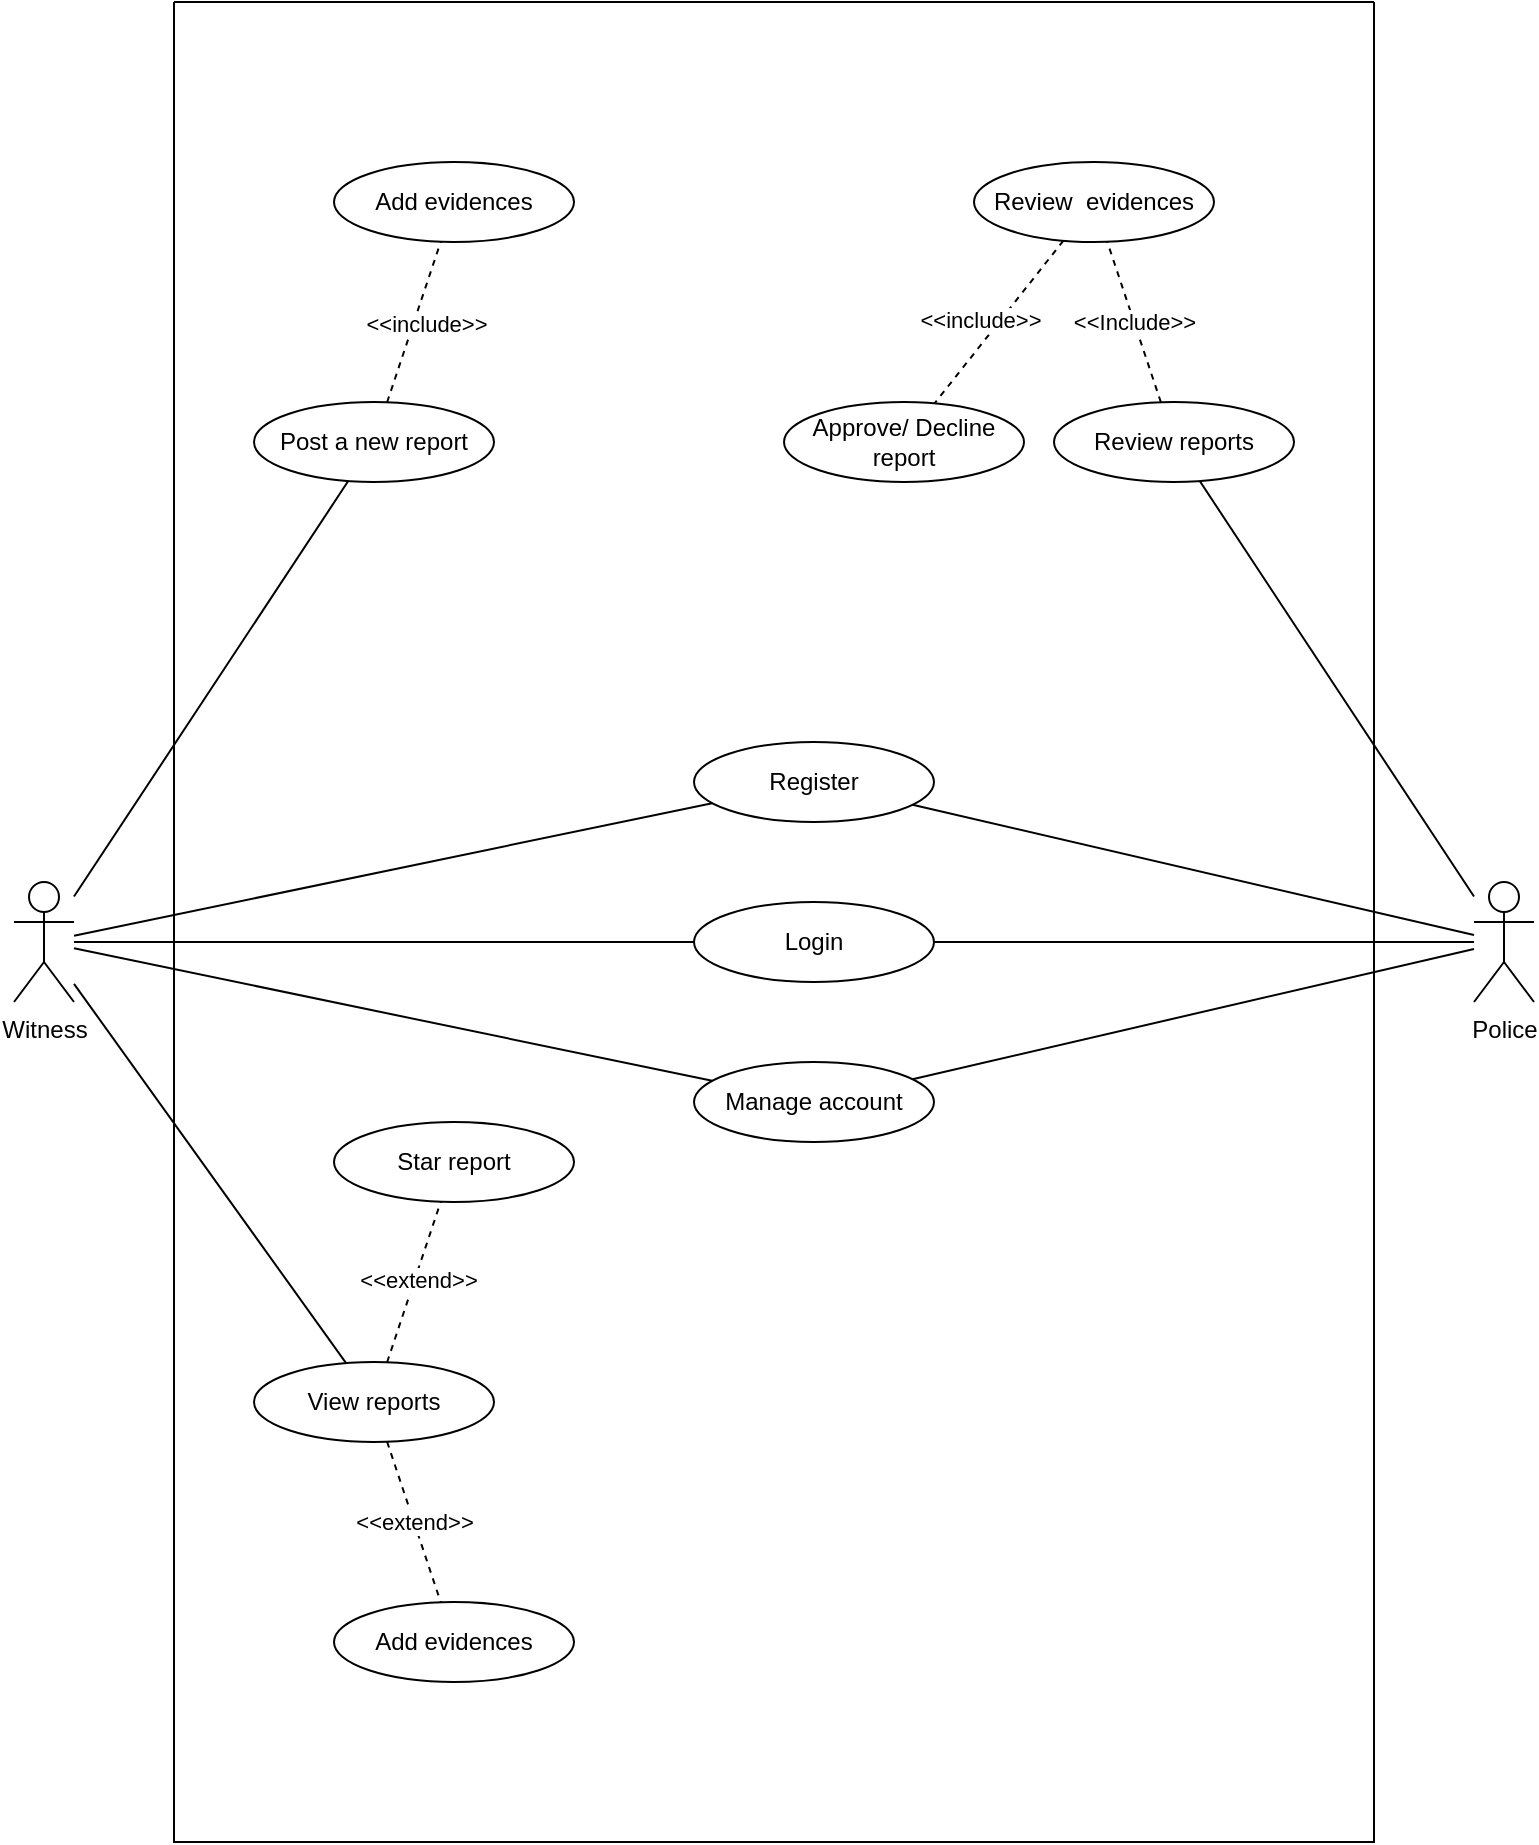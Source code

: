 <mxfile version="21.6.1" type="device" pages="6">
  <diagram id="Uml1k_bIXuG0kOrMOLFi" name="UsecaseDiagram">
    <mxGraphModel dx="1434" dy="836" grid="1" gridSize="10" guides="1" tooltips="1" connect="1" arrows="1" fold="1" page="1" pageScale="1" pageWidth="850" pageHeight="1100" math="0" shadow="0">
      <root>
        <mxCell id="0" />
        <mxCell id="1" parent="0" />
        <mxCell id="P8i2OJOOGue6GX6Fp_Au-12" style="rounded=0;orthogonalLoop=1;jettySize=auto;html=1;endArrow=none;endFill=0;" parent="1" source="P8i2OJOOGue6GX6Fp_Au-4" target="P8i2OJOOGue6GX6Fp_Au-9" edge="1">
          <mxGeometry relative="1" as="geometry" />
        </mxCell>
        <mxCell id="P8i2OJOOGue6GX6Fp_Au-13" style="edgeStyle=none;rounded=0;orthogonalLoop=1;jettySize=auto;html=1;endArrow=none;endFill=0;" parent="1" source="P8i2OJOOGue6GX6Fp_Au-4" target="P8i2OJOOGue6GX6Fp_Au-10" edge="1">
          <mxGeometry relative="1" as="geometry" />
        </mxCell>
        <mxCell id="P8i2OJOOGue6GX6Fp_Au-14" style="edgeStyle=none;rounded=0;orthogonalLoop=1;jettySize=auto;html=1;endArrow=none;endFill=0;" parent="1" source="P8i2OJOOGue6GX6Fp_Au-4" target="P8i2OJOOGue6GX6Fp_Au-11" edge="1">
          <mxGeometry relative="1" as="geometry" />
        </mxCell>
        <mxCell id="P8i2OJOOGue6GX6Fp_Au-19" style="edgeStyle=none;rounded=0;orthogonalLoop=1;jettySize=auto;html=1;endArrow=none;endFill=0;" parent="1" source="P8i2OJOOGue6GX6Fp_Au-4" target="P8i2OJOOGue6GX6Fp_Au-18" edge="1">
          <mxGeometry relative="1" as="geometry" />
        </mxCell>
        <mxCell id="P8i2OJOOGue6GX6Fp_Au-34" style="edgeStyle=none;rounded=0;orthogonalLoop=1;jettySize=auto;html=1;endArrow=none;endFill=0;" parent="1" source="P8i2OJOOGue6GX6Fp_Au-4" target="P8i2OJOOGue6GX6Fp_Au-33" edge="1">
          <mxGeometry relative="1" as="geometry" />
        </mxCell>
        <mxCell id="P8i2OJOOGue6GX6Fp_Au-4" value="Witness" style="shape=umlActor;verticalLabelPosition=bottom;verticalAlign=top;html=1;outlineConnect=0;" parent="1" vertex="1">
          <mxGeometry x="40" y="520" width="30" height="60" as="geometry" />
        </mxCell>
        <mxCell id="P8i2OJOOGue6GX6Fp_Au-15" style="edgeStyle=none;rounded=0;orthogonalLoop=1;jettySize=auto;html=1;endArrow=none;endFill=0;" parent="1" source="P8i2OJOOGue6GX6Fp_Au-5" target="P8i2OJOOGue6GX6Fp_Au-9" edge="1">
          <mxGeometry relative="1" as="geometry" />
        </mxCell>
        <mxCell id="P8i2OJOOGue6GX6Fp_Au-16" style="edgeStyle=none;rounded=0;orthogonalLoop=1;jettySize=auto;html=1;endArrow=none;endFill=0;" parent="1" source="P8i2OJOOGue6GX6Fp_Au-5" target="P8i2OJOOGue6GX6Fp_Au-10" edge="1">
          <mxGeometry relative="1" as="geometry" />
        </mxCell>
        <mxCell id="P8i2OJOOGue6GX6Fp_Au-17" style="edgeStyle=none;rounded=0;orthogonalLoop=1;jettySize=auto;html=1;endArrow=none;endFill=0;" parent="1" source="P8i2OJOOGue6GX6Fp_Au-5" target="P8i2OJOOGue6GX6Fp_Au-11" edge="1">
          <mxGeometry relative="1" as="geometry" />
        </mxCell>
        <mxCell id="P8i2OJOOGue6GX6Fp_Au-25" style="edgeStyle=none;rounded=0;orthogonalLoop=1;jettySize=auto;html=1;endArrow=none;endFill=0;" parent="1" source="P8i2OJOOGue6GX6Fp_Au-5" target="P8i2OJOOGue6GX6Fp_Au-24" edge="1">
          <mxGeometry relative="1" as="geometry" />
        </mxCell>
        <mxCell id="P8i2OJOOGue6GX6Fp_Au-5" value="Police" style="shape=umlActor;verticalLabelPosition=bottom;verticalAlign=top;html=1;outlineConnect=0;" parent="1" vertex="1">
          <mxGeometry x="770" y="520" width="30" height="60" as="geometry" />
        </mxCell>
        <mxCell id="P8i2OJOOGue6GX6Fp_Au-8" value="" style="swimlane;startSize=0;" parent="1" vertex="1">
          <mxGeometry x="120" y="80" width="600" height="920" as="geometry" />
        </mxCell>
        <mxCell id="P8i2OJOOGue6GX6Fp_Au-9" value="Register" style="ellipse;whiteSpace=wrap;html=1;" parent="P8i2OJOOGue6GX6Fp_Au-8" vertex="1">
          <mxGeometry x="260" y="370" width="120" height="40" as="geometry" />
        </mxCell>
        <mxCell id="P8i2OJOOGue6GX6Fp_Au-10" value="Login" style="ellipse;whiteSpace=wrap;html=1;" parent="P8i2OJOOGue6GX6Fp_Au-8" vertex="1">
          <mxGeometry x="260" y="450" width="120" height="40" as="geometry" />
        </mxCell>
        <mxCell id="P8i2OJOOGue6GX6Fp_Au-11" value="Manage account" style="ellipse;whiteSpace=wrap;html=1;" parent="P8i2OJOOGue6GX6Fp_Au-8" vertex="1">
          <mxGeometry x="260" y="530" width="120" height="40" as="geometry" />
        </mxCell>
        <mxCell id="P8i2OJOOGue6GX6Fp_Au-22" style="edgeStyle=none;rounded=0;orthogonalLoop=1;jettySize=auto;html=1;endArrow=none;endFill=0;dashed=1;" parent="P8i2OJOOGue6GX6Fp_Au-8" source="P8i2OJOOGue6GX6Fp_Au-18" target="P8i2OJOOGue6GX6Fp_Au-21" edge="1">
          <mxGeometry relative="1" as="geometry" />
        </mxCell>
        <mxCell id="P8i2OJOOGue6GX6Fp_Au-23" value="&amp;lt;&amp;lt;include&amp;gt;&amp;gt;" style="edgeLabel;html=1;align=center;verticalAlign=middle;resizable=0;points=[];" parent="P8i2OJOOGue6GX6Fp_Au-22" vertex="1" connectable="0">
          <mxGeometry x="-0.4" y="-1" relative="1" as="geometry">
            <mxPoint x="10" y="-16" as="offset" />
          </mxGeometry>
        </mxCell>
        <mxCell id="P8i2OJOOGue6GX6Fp_Au-18" value="Post a new report" style="ellipse;whiteSpace=wrap;html=1;" parent="P8i2OJOOGue6GX6Fp_Au-8" vertex="1">
          <mxGeometry x="40" y="200" width="120" height="40" as="geometry" />
        </mxCell>
        <mxCell id="P8i2OJOOGue6GX6Fp_Au-21" value="Add evidences" style="ellipse;whiteSpace=wrap;html=1;" parent="P8i2OJOOGue6GX6Fp_Au-8" vertex="1">
          <mxGeometry x="80" y="80" width="120" height="40" as="geometry" />
        </mxCell>
        <mxCell id="P8i2OJOOGue6GX6Fp_Au-27" style="edgeStyle=none;rounded=0;orthogonalLoop=1;jettySize=auto;html=1;endArrow=none;endFill=0;dashed=1;" parent="P8i2OJOOGue6GX6Fp_Au-8" source="P8i2OJOOGue6GX6Fp_Au-24" target="P8i2OJOOGue6GX6Fp_Au-26" edge="1">
          <mxGeometry relative="1" as="geometry" />
        </mxCell>
        <mxCell id="P8i2OJOOGue6GX6Fp_Au-28" value="&amp;lt;&amp;lt;Include&amp;gt;&amp;gt;" style="edgeLabel;html=1;align=center;verticalAlign=middle;resizable=0;points=[];" parent="P8i2OJOOGue6GX6Fp_Au-27" vertex="1" connectable="0">
          <mxGeometry x="-0.286" y="-2" relative="1" as="geometry">
            <mxPoint x="-6" y="-11" as="offset" />
          </mxGeometry>
        </mxCell>
        <mxCell id="P8i2OJOOGue6GX6Fp_Au-24" value="Review reports" style="ellipse;whiteSpace=wrap;html=1;" parent="P8i2OJOOGue6GX6Fp_Au-8" vertex="1">
          <mxGeometry x="440" y="200" width="120" height="40" as="geometry" />
        </mxCell>
        <mxCell id="P8i2OJOOGue6GX6Fp_Au-43" style="edgeStyle=none;rounded=0;orthogonalLoop=1;jettySize=auto;html=1;dashed=1;endArrow=none;endFill=0;" parent="P8i2OJOOGue6GX6Fp_Au-8" source="P8i2OJOOGue6GX6Fp_Au-26" target="P8i2OJOOGue6GX6Fp_Au-41" edge="1">
          <mxGeometry relative="1" as="geometry" />
        </mxCell>
        <mxCell id="P8i2OJOOGue6GX6Fp_Au-44" value="&amp;lt;&amp;lt;include&amp;gt;&amp;gt;" style="edgeLabel;html=1;align=center;verticalAlign=middle;resizable=0;points=[];" parent="P8i2OJOOGue6GX6Fp_Au-43" vertex="1" connectable="0">
          <mxGeometry x="0.289" relative="1" as="geometry">
            <mxPoint y="-13" as="offset" />
          </mxGeometry>
        </mxCell>
        <mxCell id="P8i2OJOOGue6GX6Fp_Au-26" value="Review&amp;nbsp; evidences" style="ellipse;whiteSpace=wrap;html=1;" parent="P8i2OJOOGue6GX6Fp_Au-8" vertex="1">
          <mxGeometry x="400" y="80" width="120" height="40" as="geometry" />
        </mxCell>
        <mxCell id="P8i2OJOOGue6GX6Fp_Au-36" style="edgeStyle=none;rounded=0;orthogonalLoop=1;jettySize=auto;html=1;endArrow=none;endFill=0;dashed=1;" parent="P8i2OJOOGue6GX6Fp_Au-8" source="P8i2OJOOGue6GX6Fp_Au-33" target="P8i2OJOOGue6GX6Fp_Au-35" edge="1">
          <mxGeometry relative="1" as="geometry" />
        </mxCell>
        <mxCell id="P8i2OJOOGue6GX6Fp_Au-37" value="&amp;lt;&amp;lt;extend&amp;gt;&amp;gt;" style="edgeLabel;html=1;align=center;verticalAlign=middle;resizable=0;points=[];" parent="P8i2OJOOGue6GX6Fp_Au-36" vertex="1" connectable="0">
          <mxGeometry x="0.36" y="-1" relative="1" as="geometry">
            <mxPoint x="-4" y="-15" as="offset" />
          </mxGeometry>
        </mxCell>
        <mxCell id="P8i2OJOOGue6GX6Fp_Au-39" style="edgeStyle=none;rounded=0;orthogonalLoop=1;jettySize=auto;html=1;dashed=1;endArrow=none;endFill=0;" parent="P8i2OJOOGue6GX6Fp_Au-8" source="P8i2OJOOGue6GX6Fp_Au-33" target="P8i2OJOOGue6GX6Fp_Au-38" edge="1">
          <mxGeometry relative="1" as="geometry" />
        </mxCell>
        <mxCell id="P8i2OJOOGue6GX6Fp_Au-40" value="&amp;lt;&amp;lt;extend&amp;gt;&amp;gt;" style="edgeLabel;html=1;align=center;verticalAlign=middle;resizable=0;points=[];" parent="P8i2OJOOGue6GX6Fp_Au-39" vertex="1" connectable="0">
          <mxGeometry x="0.431" relative="1" as="geometry">
            <mxPoint x="-4" y="16" as="offset" />
          </mxGeometry>
        </mxCell>
        <mxCell id="P8i2OJOOGue6GX6Fp_Au-33" value="View reports" style="ellipse;whiteSpace=wrap;html=1;" parent="P8i2OJOOGue6GX6Fp_Au-8" vertex="1">
          <mxGeometry x="40" y="680" width="120" height="40" as="geometry" />
        </mxCell>
        <mxCell id="P8i2OJOOGue6GX6Fp_Au-35" value="Add evidences" style="ellipse;whiteSpace=wrap;html=1;" parent="P8i2OJOOGue6GX6Fp_Au-8" vertex="1">
          <mxGeometry x="80" y="800" width="120" height="40" as="geometry" />
        </mxCell>
        <mxCell id="P8i2OJOOGue6GX6Fp_Au-38" value="Star report" style="ellipse;whiteSpace=wrap;html=1;" parent="P8i2OJOOGue6GX6Fp_Au-8" vertex="1">
          <mxGeometry x="80" y="560" width="120" height="40" as="geometry" />
        </mxCell>
        <mxCell id="P8i2OJOOGue6GX6Fp_Au-41" value="Approve/ Decline report" style="ellipse;whiteSpace=wrap;html=1;" parent="P8i2OJOOGue6GX6Fp_Au-8" vertex="1">
          <mxGeometry x="305" y="200" width="120" height="40" as="geometry" />
        </mxCell>
      </root>
    </mxGraphModel>
  </diagram>
  <diagram id="HSm-c1T4bO3pPYmDaJCT" name="ERDiagram">
    <mxGraphModel dx="1434" dy="836" grid="1" gridSize="10" guides="1" tooltips="1" connect="1" arrows="1" fold="1" page="1" pageScale="1" pageWidth="850" pageHeight="1100" math="0" shadow="0">
      <root>
        <mxCell id="0" />
        <mxCell id="1" parent="0" />
        <mxCell id="WMssrNlKbdUTPQ8c-u5r-30" style="edgeStyle=orthogonalEdgeStyle;shape=link;rounded=0;orthogonalLoop=1;jettySize=auto;html=1;endArrow=none;endFill=0;" parent="1" source="WMssrNlKbdUTPQ8c-u5r-1" target="WMssrNlKbdUTPQ8c-u5r-26" edge="1">
          <mxGeometry relative="1" as="geometry" />
        </mxCell>
        <mxCell id="WMssrNlKbdUTPQ8c-u5r-41" style="edgeStyle=orthogonalEdgeStyle;rounded=0;orthogonalLoop=1;jettySize=auto;html=1;endArrow=none;endFill=0;" parent="1" source="WMssrNlKbdUTPQ8c-u5r-1" target="WMssrNlKbdUTPQ8c-u5r-40" edge="1">
          <mxGeometry relative="1" as="geometry" />
        </mxCell>
        <mxCell id="nXLPthDUEr7rPw0SUE7N-16" value="" style="edgeStyle=none;rounded=0;orthogonalLoop=1;jettySize=auto;html=1;endArrow=none;endFill=0;" parent="1" source="WMssrNlKbdUTPQ8c-u5r-1" target="nXLPthDUEr7rPw0SUE7N-15" edge="1">
          <mxGeometry relative="1" as="geometry" />
        </mxCell>
        <mxCell id="WMssrNlKbdUTPQ8c-u5r-1" value="Police" style="rounded=1;arcSize=10;whiteSpace=wrap;html=1;align=center;" parent="1" vertex="1">
          <mxGeometry x="360" y="200" width="120" height="40" as="geometry" />
        </mxCell>
        <mxCell id="WMssrNlKbdUTPQ8c-u5r-11" style="edgeStyle=orthogonalEdgeStyle;rounded=0;orthogonalLoop=1;jettySize=auto;html=1;endArrow=none;endFill=0;" parent="1" source="WMssrNlKbdUTPQ8c-u5r-2" target="WMssrNlKbdUTPQ8c-u5r-6" edge="1">
          <mxGeometry relative="1" as="geometry">
            <Array as="points">
              <mxPoint x="100" y="370" />
              <mxPoint x="100" y="370" />
            </Array>
          </mxGeometry>
        </mxCell>
        <mxCell id="WMssrNlKbdUTPQ8c-u5r-12" style="edgeStyle=orthogonalEdgeStyle;rounded=0;orthogonalLoop=1;jettySize=auto;html=1;endArrow=none;endFill=0;" parent="1" source="WMssrNlKbdUTPQ8c-u5r-2" target="WMssrNlKbdUTPQ8c-u5r-9" edge="1">
          <mxGeometry relative="1" as="geometry" />
        </mxCell>
        <mxCell id="WMssrNlKbdUTPQ8c-u5r-13" style="edgeStyle=orthogonalEdgeStyle;rounded=0;orthogonalLoop=1;jettySize=auto;html=1;endArrow=none;endFill=0;" parent="1" source="WMssrNlKbdUTPQ8c-u5r-2" target="WMssrNlKbdUTPQ8c-u5r-10" edge="1">
          <mxGeometry relative="1" as="geometry">
            <Array as="points">
              <mxPoint x="200" y="390" />
              <mxPoint x="200" y="390" />
            </Array>
          </mxGeometry>
        </mxCell>
        <mxCell id="nXLPthDUEr7rPw0SUE7N-27" style="rounded=0;orthogonalLoop=1;jettySize=auto;html=1;endArrow=none;endFill=0;" parent="1" source="WMssrNlKbdUTPQ8c-u5r-2" target="nXLPthDUEr7rPw0SUE7N-26" edge="1">
          <mxGeometry relative="1" as="geometry" />
        </mxCell>
        <mxCell id="cu2pedUz53kybV1dXMUo-8" style="edgeStyle=orthogonalEdgeStyle;rounded=0;orthogonalLoop=1;jettySize=auto;html=1;endArrow=none;endFill=0;" parent="1" source="WMssrNlKbdUTPQ8c-u5r-2" target="WMssrNlKbdUTPQ8c-u5r-35" edge="1">
          <mxGeometry relative="1" as="geometry" />
        </mxCell>
        <mxCell id="WMssrNlKbdUTPQ8c-u5r-2" value="Witness" style="rounded=1;arcSize=10;whiteSpace=wrap;html=1;align=center;" parent="1" vertex="1">
          <mxGeometry x="90" y="320" width="120" height="40" as="geometry" />
        </mxCell>
        <mxCell id="WMssrNlKbdUTPQ8c-u5r-18" style="edgeStyle=orthogonalEdgeStyle;shape=link;rounded=0;orthogonalLoop=1;jettySize=auto;html=1;endArrow=none;endFill=0;" parent="1" source="WMssrNlKbdUTPQ8c-u5r-3" target="WMssrNlKbdUTPQ8c-u5r-17" edge="1">
          <mxGeometry relative="1" as="geometry" />
        </mxCell>
        <mxCell id="nXLPthDUEr7rPw0SUE7N-23" style="edgeStyle=none;rounded=0;orthogonalLoop=1;jettySize=auto;html=1;endArrow=none;endFill=0;" parent="1" source="WMssrNlKbdUTPQ8c-u5r-3" target="nXLPthDUEr7rPw0SUE7N-22" edge="1">
          <mxGeometry relative="1" as="geometry" />
        </mxCell>
        <mxCell id="nXLPthDUEr7rPw0SUE7N-42" style="edgeStyle=none;rounded=0;orthogonalLoop=1;jettySize=auto;html=1;endArrow=none;endFill=0;" parent="1" source="WMssrNlKbdUTPQ8c-u5r-3" target="nXLPthDUEr7rPw0SUE7N-41" edge="1">
          <mxGeometry relative="1" as="geometry" />
        </mxCell>
        <mxCell id="nXLPthDUEr7rPw0SUE7N-46" style="edgeStyle=none;rounded=0;orthogonalLoop=1;jettySize=auto;html=1;endArrow=none;endFill=0;" parent="1" source="WMssrNlKbdUTPQ8c-u5r-3" target="nXLPthDUEr7rPw0SUE7N-45" edge="1">
          <mxGeometry relative="1" as="geometry" />
        </mxCell>
        <mxCell id="WMssrNlKbdUTPQ8c-u5r-3" value="Report" style="rounded=1;arcSize=10;whiteSpace=wrap;html=1;align=center;" parent="1" vertex="1">
          <mxGeometry x="90" y="640" width="120" height="40" as="geometry" />
        </mxCell>
        <mxCell id="WMssrNlKbdUTPQ8c-u5r-23" style="edgeStyle=orthogonalEdgeStyle;rounded=0;orthogonalLoop=1;jettySize=auto;html=1;endArrow=none;endFill=0;" parent="1" source="WMssrNlKbdUTPQ8c-u5r-4" target="WMssrNlKbdUTPQ8c-u5r-21" edge="1">
          <mxGeometry relative="1" as="geometry" />
        </mxCell>
        <mxCell id="nXLPthDUEr7rPw0SUE7N-50" style="edgeStyle=none;rounded=0;orthogonalLoop=1;jettySize=auto;html=1;endArrow=none;endFill=0;" parent="1" source="WMssrNlKbdUTPQ8c-u5r-4" target="nXLPthDUEr7rPw0SUE7N-49" edge="1">
          <mxGeometry relative="1" as="geometry" />
        </mxCell>
        <mxCell id="zEJbkuY8wD9b35PMSP6j-2" style="rounded=0;orthogonalLoop=1;jettySize=auto;html=1;endArrow=none;endFill=0;" parent="1" source="WMssrNlKbdUTPQ8c-u5r-4" target="zEJbkuY8wD9b35PMSP6j-1" edge="1">
          <mxGeometry relative="1" as="geometry" />
        </mxCell>
        <mxCell id="WMssrNlKbdUTPQ8c-u5r-4" value="Evidence" style="rounded=1;arcSize=10;whiteSpace=wrap;html=1;align=center;" parent="1" vertex="1">
          <mxGeometry x="680" y="640" width="120" height="40" as="geometry" />
        </mxCell>
        <mxCell id="WMssrNlKbdUTPQ8c-u5r-14" style="edgeStyle=orthogonalEdgeStyle;rounded=0;orthogonalLoop=1;jettySize=auto;html=1;endArrow=none;endFill=0;" parent="1" source="WMssrNlKbdUTPQ8c-u5r-6" target="WMssrNlKbdUTPQ8c-u5r-3" edge="1">
          <mxGeometry relative="1" as="geometry">
            <Array as="points">
              <mxPoint x="100" y="600" />
              <mxPoint x="100" y="600" />
            </Array>
          </mxGeometry>
        </mxCell>
        <mxCell id="WMssrNlKbdUTPQ8c-u5r-6" value="Stars" style="rhombus;whiteSpace=wrap;html=1;rounded=1;arcSize=10;" parent="1" vertex="1">
          <mxGeometry x="60" y="410" width="80" height="80" as="geometry" />
        </mxCell>
        <mxCell id="WMssrNlKbdUTPQ8c-u5r-15" style="edgeStyle=orthogonalEdgeStyle;rounded=0;orthogonalLoop=1;jettySize=auto;html=1;endArrow=none;endFill=0;shape=link;" parent="1" source="WMssrNlKbdUTPQ8c-u5r-9" target="WMssrNlKbdUTPQ8c-u5r-3" edge="1">
          <mxGeometry relative="1" as="geometry" />
        </mxCell>
        <mxCell id="WMssrNlKbdUTPQ8c-u5r-9" value="Posts" style="rhombus;whiteSpace=wrap;html=1;rounded=1;arcSize=10;" parent="1" vertex="1">
          <mxGeometry x="110" y="460" width="80" height="80" as="geometry" />
        </mxCell>
        <mxCell id="WMssrNlKbdUTPQ8c-u5r-20" style="edgeStyle=orthogonalEdgeStyle;shape=link;rounded=0;orthogonalLoop=1;jettySize=auto;html=1;endArrow=none;endFill=0;" parent="1" source="WMssrNlKbdUTPQ8c-u5r-10" target="WMssrNlKbdUTPQ8c-u5r-4" edge="1">
          <mxGeometry relative="1" as="geometry">
            <Array as="points">
              <mxPoint x="720" y="550" />
            </Array>
          </mxGeometry>
        </mxCell>
        <mxCell id="WMssrNlKbdUTPQ8c-u5r-10" value="Adds" style="rhombus;whiteSpace=wrap;html=1;rounded=1;arcSize=10;" parent="1" vertex="1">
          <mxGeometry x="160" y="510" width="80" height="80" as="geometry" />
        </mxCell>
        <mxCell id="WMssrNlKbdUTPQ8c-u5r-19" style="edgeStyle=orthogonalEdgeStyle;shape=link;rounded=0;orthogonalLoop=1;jettySize=auto;html=1;endArrow=none;endFill=0;" parent="1" source="WMssrNlKbdUTPQ8c-u5r-17" target="WMssrNlKbdUTPQ8c-u5r-4" edge="1">
          <mxGeometry relative="1" as="geometry" />
        </mxCell>
        <mxCell id="WMssrNlKbdUTPQ8c-u5r-17" value="Has" style="rhombus;whiteSpace=wrap;html=1;rounded=1;arcSize=10;" parent="1" vertex="1">
          <mxGeometry x="380" y="620" width="80" height="80" as="geometry" />
        </mxCell>
        <mxCell id="WMssrNlKbdUTPQ8c-u5r-24" style="edgeStyle=orthogonalEdgeStyle;shape=link;rounded=0;orthogonalLoop=1;jettySize=auto;html=1;endArrow=none;endFill=0;" parent="1" source="WMssrNlKbdUTPQ8c-u5r-21" target="WMssrNlKbdUTPQ8c-u5r-22" edge="1">
          <mxGeometry relative="1" as="geometry">
            <Array as="points">
              <mxPoint x="760" y="795" />
            </Array>
          </mxGeometry>
        </mxCell>
        <mxCell id="NMGQNGQpsqlJH04NM1oV-2" style="edgeStyle=orthogonalEdgeStyle;rounded=0;orthogonalLoop=1;jettySize=auto;html=1;entryX=0.75;entryY=0;entryDx=0;entryDy=0;endArrow=none;endFill=0;" parent="1" source="WMssrNlKbdUTPQ8c-u5r-21" target="nXLPthDUEr7rPw0SUE7N-21" edge="1">
          <mxGeometry relative="1" as="geometry">
            <Array as="points">
              <mxPoint x="690" y="870" />
              <mxPoint x="210" y="870" />
            </Array>
          </mxGeometry>
        </mxCell>
        <mxCell id="WMssrNlKbdUTPQ8c-u5r-21" value="Has" style="rhombus;whiteSpace=wrap;html=1;rounded=1;arcSize=10;" parent="1" vertex="1">
          <mxGeometry x="650" y="755" width="80" height="80" as="geometry" />
        </mxCell>
        <mxCell id="nXLPthDUEr7rPw0SUE7N-54" value="" style="edgeStyle=none;rounded=0;orthogonalLoop=1;jettySize=auto;html=1;endArrow=none;endFill=0;" parent="1" source="WMssrNlKbdUTPQ8c-u5r-22" target="nXLPthDUEr7rPw0SUE7N-53" edge="1">
          <mxGeometry relative="1" as="geometry" />
        </mxCell>
        <mxCell id="nXLPthDUEr7rPw0SUE7N-56" style="edgeStyle=none;rounded=0;orthogonalLoop=1;jettySize=auto;html=1;endArrow=none;endFill=0;" parent="1" source="WMssrNlKbdUTPQ8c-u5r-22" target="nXLPthDUEr7rPw0SUE7N-55" edge="1">
          <mxGeometry relative="1" as="geometry" />
        </mxCell>
        <mxCell id="cu2pedUz53kybV1dXMUo-17" style="rounded=0;orthogonalLoop=1;jettySize=auto;html=1;endArrow=none;endFill=0;" parent="1" source="WMssrNlKbdUTPQ8c-u5r-22" target="cu2pedUz53kybV1dXMUo-16" edge="1">
          <mxGeometry relative="1" as="geometry" />
        </mxCell>
        <mxCell id="WMssrNlKbdUTPQ8c-u5r-22" value="Media Item" style="rounded=1;arcSize=10;whiteSpace=wrap;html=1;align=center;" parent="1" vertex="1">
          <mxGeometry x="705" y="920" width="120" height="40" as="geometry" />
        </mxCell>
        <mxCell id="WMssrNlKbdUTPQ8c-u5r-29" style="edgeStyle=orthogonalEdgeStyle;rounded=0;orthogonalLoop=1;jettySize=auto;html=1;endArrow=none;endFill=0;shape=link;" parent="1" source="WMssrNlKbdUTPQ8c-u5r-25" target="WMssrNlKbdUTPQ8c-u5r-26" edge="1">
          <mxGeometry relative="1" as="geometry" />
        </mxCell>
        <mxCell id="nXLPthDUEr7rPw0SUE7N-2" value="" style="rounded=0;orthogonalLoop=1;jettySize=auto;html=1;endArrow=none;endFill=0;" parent="1" source="WMssrNlKbdUTPQ8c-u5r-25" target="nXLPthDUEr7rPw0SUE7N-1" edge="1">
          <mxGeometry relative="1" as="geometry" />
        </mxCell>
        <mxCell id="nXLPthDUEr7rPw0SUE7N-4" value="" style="edgeStyle=none;rounded=0;orthogonalLoop=1;jettySize=auto;html=1;endArrow=none;endFill=0;" parent="1" source="WMssrNlKbdUTPQ8c-u5r-25" target="nXLPthDUEr7rPw0SUE7N-3" edge="1">
          <mxGeometry relative="1" as="geometry" />
        </mxCell>
        <mxCell id="nXLPthDUEr7rPw0SUE7N-6" style="edgeStyle=none;rounded=0;orthogonalLoop=1;jettySize=auto;html=1;endArrow=none;endFill=0;" parent="1" source="WMssrNlKbdUTPQ8c-u5r-25" target="nXLPthDUEr7rPw0SUE7N-5" edge="1">
          <mxGeometry relative="1" as="geometry" />
        </mxCell>
        <mxCell id="nXLPthDUEr7rPw0SUE7N-10" value="" style="edgeStyle=none;rounded=0;orthogonalLoop=1;jettySize=auto;html=1;endArrow=none;endFill=0;" parent="1" source="WMssrNlKbdUTPQ8c-u5r-25" target="nXLPthDUEr7rPw0SUE7N-9" edge="1">
          <mxGeometry relative="1" as="geometry" />
        </mxCell>
        <mxCell id="ASKhyYu5Bg80DAgwvXGu-2" style="rounded=0;orthogonalLoop=1;jettySize=auto;html=1;endArrow=none;endFill=0;" parent="1" source="WMssrNlKbdUTPQ8c-u5r-25" target="ASKhyYu5Bg80DAgwvXGu-1" edge="1">
          <mxGeometry relative="1" as="geometry" />
        </mxCell>
        <mxCell id="WMssrNlKbdUTPQ8c-u5r-25" value="User" style="rounded=1;arcSize=10;whiteSpace=wrap;html=1;align=center;" parent="1" vertex="1">
          <mxGeometry x="90" y="60" width="120" height="40" as="geometry" />
        </mxCell>
        <mxCell id="cu2pedUz53kybV1dXMUo-4" style="edgeStyle=orthogonalEdgeStyle;rounded=0;orthogonalLoop=1;jettySize=auto;html=1;shape=link;" parent="1" source="WMssrNlKbdUTPQ8c-u5r-26" target="WMssrNlKbdUTPQ8c-u5r-2" edge="1">
          <mxGeometry relative="1" as="geometry" />
        </mxCell>
        <mxCell id="WMssrNlKbdUTPQ8c-u5r-26" value="O" style="ellipse;whiteSpace=wrap;html=1;" parent="1" vertex="1">
          <mxGeometry x="140" y="210" width="20" height="20" as="geometry" />
        </mxCell>
        <mxCell id="WMssrNlKbdUTPQ8c-u5r-37" style="edgeStyle=orthogonalEdgeStyle;shape=link;rounded=0;orthogonalLoop=1;jettySize=auto;html=1;endArrow=none;endFill=0;" parent="1" source="WMssrNlKbdUTPQ8c-u5r-32" target="WMssrNlKbdUTPQ8c-u5r-35" edge="1">
          <mxGeometry relative="1" as="geometry" />
        </mxCell>
        <mxCell id="nXLPthDUEr7rPw0SUE7N-31" style="edgeStyle=none;rounded=0;orthogonalLoop=1;jettySize=auto;html=1;endArrow=none;endFill=0;" parent="1" source="WMssrNlKbdUTPQ8c-u5r-32" target="nXLPthDUEr7rPw0SUE7N-30" edge="1">
          <mxGeometry relative="1" as="geometry" />
        </mxCell>
        <mxCell id="nXLPthDUEr7rPw0SUE7N-33" style="edgeStyle=none;rounded=0;orthogonalLoop=1;jettySize=auto;html=1;endArrow=none;endFill=0;" parent="1" source="WMssrNlKbdUTPQ8c-u5r-32" target="nXLPthDUEr7rPw0SUE7N-32" edge="1">
          <mxGeometry relative="1" as="geometry">
            <mxPoint x="933.462" y="530" as="sourcePoint" />
          </mxGeometry>
        </mxCell>
        <mxCell id="WMssrNlKbdUTPQ8c-u5r-32" value="Account" style="rounded=1;arcSize=10;whiteSpace=wrap;html=1;align=center;" parent="1" vertex="1">
          <mxGeometry x="360" y="420" width="120" height="40" as="geometry" />
        </mxCell>
        <mxCell id="cu2pedUz53kybV1dXMUo-6" style="edgeStyle=orthogonalEdgeStyle;rounded=0;orthogonalLoop=1;jettySize=auto;html=1;endArrow=none;endFill=0;" parent="1" source="WMssrNlKbdUTPQ8c-u5r-35" target="WMssrNlKbdUTPQ8c-u5r-1" edge="1">
          <mxGeometry relative="1" as="geometry" />
        </mxCell>
        <mxCell id="WMssrNlKbdUTPQ8c-u5r-35" value="Has" style="rhombus;whiteSpace=wrap;html=1;rounded=1;arcSize=10;" parent="1" vertex="1">
          <mxGeometry x="380" y="300" width="80" height="80" as="geometry" />
        </mxCell>
        <mxCell id="WMssrNlKbdUTPQ8c-u5r-42" style="edgeStyle=orthogonalEdgeStyle;rounded=0;orthogonalLoop=1;jettySize=auto;html=1;endArrow=none;endFill=0;" parent="1" source="WMssrNlKbdUTPQ8c-u5r-40" target="WMssrNlKbdUTPQ8c-u5r-4" edge="1">
          <mxGeometry relative="1" as="geometry">
            <Array as="points">
              <mxPoint x="760" y="550" />
              <mxPoint x="760" y="550" />
            </Array>
          </mxGeometry>
        </mxCell>
        <mxCell id="WMssrNlKbdUTPQ8c-u5r-43" style="edgeStyle=orthogonalEdgeStyle;rounded=0;orthogonalLoop=1;jettySize=auto;html=1;endArrow=none;endFill=0;" parent="1" source="WMssrNlKbdUTPQ8c-u5r-40" target="WMssrNlKbdUTPQ8c-u5r-3" edge="1">
          <mxGeometry relative="1" as="geometry">
            <Array as="points">
              <mxPoint x="720" y="400" />
              <mxPoint x="590" y="400" />
              <mxPoint x="590" y="600" />
              <mxPoint x="200" y="600" />
            </Array>
          </mxGeometry>
        </mxCell>
        <mxCell id="WMssrNlKbdUTPQ8c-u5r-40" value="Moderates" style="rhombus;whiteSpace=wrap;html=1;rounded=1;arcSize=10;" parent="1" vertex="1">
          <mxGeometry x="680" y="180" width="80" height="80" as="geometry" />
        </mxCell>
        <mxCell id="nXLPthDUEr7rPw0SUE7N-1" value="User Id" style="ellipse;whiteSpace=wrap;html=1;rounded=1;arcSize=10;fontStyle=4" parent="1" vertex="1">
          <mxGeometry x="40" y="10" width="60" height="30" as="geometry" />
        </mxCell>
        <mxCell id="nXLPthDUEr7rPw0SUE7N-3" value="First name" style="ellipse;whiteSpace=wrap;html=1;rounded=1;arcSize=10;" parent="1" vertex="1">
          <mxGeometry x="110" width="80" height="30" as="geometry" />
        </mxCell>
        <mxCell id="nXLPthDUEr7rPw0SUE7N-5" value="Last name" style="ellipse;whiteSpace=wrap;html=1;rounded=1;arcSize=10;" parent="1" vertex="1">
          <mxGeometry x="190" y="20" width="80" height="30" as="geometry" />
        </mxCell>
        <mxCell id="nXLPthDUEr7rPw0SUE7N-8" style="edgeStyle=none;rounded=0;orthogonalLoop=1;jettySize=auto;html=1;endArrow=none;endFill=0;" parent="1" source="nXLPthDUEr7rPw0SUE7N-7" target="WMssrNlKbdUTPQ8c-u5r-25" edge="1">
          <mxGeometry relative="1" as="geometry" />
        </mxCell>
        <mxCell id="nXLPthDUEr7rPw0SUE7N-7" value="Age" style="ellipse;whiteSpace=wrap;html=1;rounded=1;arcSize=10;dashed=1;" parent="1" vertex="1">
          <mxGeometry x="50" y="120" width="40" height="30" as="geometry" />
        </mxCell>
        <mxCell id="nXLPthDUEr7rPw0SUE7N-9" value="Date of&lt;br&gt;Birth" style="ellipse;whiteSpace=wrap;html=1;rounded=1;arcSize=10;" parent="1" vertex="1">
          <mxGeometry x="70" y="160" width="60" height="40" as="geometry" />
        </mxCell>
        <mxCell id="nXLPthDUEr7rPw0SUE7N-12" style="edgeStyle=none;rounded=0;orthogonalLoop=1;jettySize=auto;html=1;endArrow=none;endFill=0;" parent="1" source="nXLPthDUEr7rPw0SUE7N-11" target="WMssrNlKbdUTPQ8c-u5r-25" edge="1">
          <mxGeometry relative="1" as="geometry" />
        </mxCell>
        <mxCell id="nXLPthDUEr7rPw0SUE7N-11" value="Phone no" style="ellipse;whiteSpace=wrap;html=1;rounded=1;arcSize=10;" parent="1" vertex="1">
          <mxGeometry x="195" y="110" width="70" height="30" as="geometry" />
        </mxCell>
        <mxCell id="nXLPthDUEr7rPw0SUE7N-14" style="edgeStyle=none;rounded=0;orthogonalLoop=1;jettySize=auto;html=1;endArrow=none;endFill=0;" parent="1" source="nXLPthDUEr7rPw0SUE7N-13" target="WMssrNlKbdUTPQ8c-u5r-1" edge="1">
          <mxGeometry relative="1" as="geometry" />
        </mxCell>
        <mxCell id="nXLPthDUEr7rPw0SUE7N-13" value="Police Id" style="ellipse;whiteSpace=wrap;html=1;rounded=1;arcSize=10;fontStyle=4" parent="1" vertex="1">
          <mxGeometry x="320" y="150" width="70" height="30" as="geometry" />
        </mxCell>
        <mxCell id="nXLPthDUEr7rPw0SUE7N-15" value="Domain" style="ellipse;whiteSpace=wrap;html=1;rounded=1;arcSize=10;" parent="1" vertex="1">
          <mxGeometry x="400" y="160" width="60" height="30" as="geometry" />
        </mxCell>
        <mxCell id="nXLPthDUEr7rPw0SUE7N-18" style="edgeStyle=none;rounded=0;orthogonalLoop=1;jettySize=auto;html=1;endArrow=none;endFill=0;" parent="1" source="nXLPthDUEr7rPw0SUE7N-17" target="WMssrNlKbdUTPQ8c-u5r-1" edge="1">
          <mxGeometry relative="1" as="geometry" />
        </mxCell>
        <mxCell id="nXLPthDUEr7rPw0SUE7N-17" value="Division" style="ellipse;whiteSpace=wrap;html=1;rounded=1;arcSize=10;" parent="1" vertex="1">
          <mxGeometry x="510" y="150" width="60" height="30" as="geometry" />
        </mxCell>
        <mxCell id="nXLPthDUEr7rPw0SUE7N-20" style="edgeStyle=none;rounded=0;orthogonalLoop=1;jettySize=auto;html=1;endArrow=none;endFill=0;" parent="1" source="nXLPthDUEr7rPw0SUE7N-19" target="WMssrNlKbdUTPQ8c-u5r-1" edge="1">
          <mxGeometry relative="1" as="geometry" />
        </mxCell>
        <mxCell id="nXLPthDUEr7rPw0SUE7N-19" value="Province" style="ellipse;whiteSpace=wrap;html=1;rounded=1;arcSize=10;" parent="1" vertex="1">
          <mxGeometry x="255" y="165" width="60" height="30" as="geometry" />
        </mxCell>
        <mxCell id="nXLPthDUEr7rPw0SUE7N-21" value="Location" style="rounded=1;arcSize=10;whiteSpace=wrap;html=1;align=center;" parent="1" vertex="1">
          <mxGeometry x="120" y="920" width="120" height="40" as="geometry" />
        </mxCell>
        <mxCell id="nXLPthDUEr7rPw0SUE7N-24" style="edgeStyle=none;rounded=0;orthogonalLoop=1;jettySize=auto;html=1;endArrow=none;endFill=0;entryX=0.25;entryY=0;entryDx=0;entryDy=0;" parent="1" source="nXLPthDUEr7rPw0SUE7N-22" target="nXLPthDUEr7rPw0SUE7N-21" edge="1">
          <mxGeometry relative="1" as="geometry" />
        </mxCell>
        <mxCell id="nXLPthDUEr7rPw0SUE7N-22" value="Has" style="rhombus;whiteSpace=wrap;html=1;rounded=1;arcSize=10;" parent="1" vertex="1">
          <mxGeometry x="110" y="740" width="80" height="80" as="geometry" />
        </mxCell>
        <mxCell id="nXLPthDUEr7rPw0SUE7N-26" value="Witness Id" style="ellipse;whiteSpace=wrap;html=1;rounded=1;arcSize=10;fontStyle=4" parent="1" vertex="1">
          <mxGeometry x="15" y="280" width="80" height="30" as="geometry" />
        </mxCell>
        <mxCell id="nXLPthDUEr7rPw0SUE7N-29" style="edgeStyle=none;rounded=0;orthogonalLoop=1;jettySize=auto;html=1;endArrow=none;endFill=0;" parent="1" source="nXLPthDUEr7rPw0SUE7N-28" target="WMssrNlKbdUTPQ8c-u5r-32" edge="1">
          <mxGeometry relative="1" as="geometry" />
        </mxCell>
        <mxCell id="nXLPthDUEr7rPw0SUE7N-28" value="Email" style="ellipse;whiteSpace=wrap;html=1;rounded=1;arcSize=10;fontStyle=4" parent="1" vertex="1">
          <mxGeometry x="310" y="370" width="50" height="30" as="geometry" />
        </mxCell>
        <mxCell id="nXLPthDUEr7rPw0SUE7N-30" value="Password" style="ellipse;whiteSpace=wrap;html=1;rounded=1;arcSize=10;fontStyle=0" parent="1" vertex="1">
          <mxGeometry x="255" y="420" width="80" height="30" as="geometry" />
        </mxCell>
        <mxCell id="nXLPthDUEr7rPw0SUE7N-32" value="Account type" style="ellipse;whiteSpace=wrap;html=1;rounded=1;arcSize=10;fontStyle=0" parent="1" vertex="1">
          <mxGeometry x="460" y="480" width="90" height="30" as="geometry" />
        </mxCell>
        <mxCell id="nXLPthDUEr7rPw0SUE7N-40" style="edgeStyle=none;rounded=0;orthogonalLoop=1;jettySize=auto;html=1;endArrow=none;endFill=0;" parent="1" source="nXLPthDUEr7rPw0SUE7N-39" target="WMssrNlKbdUTPQ8c-u5r-3" edge="1">
          <mxGeometry relative="1" as="geometry" />
        </mxCell>
        <mxCell id="nXLPthDUEr7rPw0SUE7N-39" value="Report Id" style="ellipse;whiteSpace=wrap;html=1;rounded=1;arcSize=10;fontStyle=4" parent="1" vertex="1">
          <mxGeometry x="15" y="610" width="70" height="30" as="geometry" />
        </mxCell>
        <mxCell id="nXLPthDUEr7rPw0SUE7N-41" value="Title" style="ellipse;whiteSpace=wrap;html=1;rounded=1;arcSize=10;fontStyle=0" parent="1" vertex="1">
          <mxGeometry x="20" y="690" width="50" height="30" as="geometry" />
        </mxCell>
        <mxCell id="nXLPthDUEr7rPw0SUE7N-44" style="edgeStyle=none;rounded=0;orthogonalLoop=1;jettySize=auto;html=1;endArrow=none;endFill=0;" parent="1" source="nXLPthDUEr7rPw0SUE7N-43" target="WMssrNlKbdUTPQ8c-u5r-3" edge="1">
          <mxGeometry relative="1" as="geometry" />
        </mxCell>
        <mxCell id="nXLPthDUEr7rPw0SUE7N-43" value="Description" style="ellipse;whiteSpace=wrap;html=1;rounded=1;arcSize=10;fontStyle=0" parent="1" vertex="1">
          <mxGeometry x="30" y="730" width="80" height="30" as="geometry" />
        </mxCell>
        <mxCell id="nXLPthDUEr7rPw0SUE7N-45" value="Date" style="ellipse;whiteSpace=wrap;html=1;rounded=1;arcSize=10;fontStyle=0" parent="1" vertex="1">
          <mxGeometry x="170" y="700" width="50" height="30" as="geometry" />
        </mxCell>
        <mxCell id="nXLPthDUEr7rPw0SUE7N-48" style="edgeStyle=none;rounded=0;orthogonalLoop=1;jettySize=auto;html=1;endArrow=none;endFill=0;" parent="1" source="nXLPthDUEr7rPw0SUE7N-47" target="WMssrNlKbdUTPQ8c-u5r-4" edge="1">
          <mxGeometry relative="1" as="geometry" />
        </mxCell>
        <mxCell id="nXLPthDUEr7rPw0SUE7N-47" value="Title" style="ellipse;whiteSpace=wrap;html=1;rounded=1;arcSize=10;fontStyle=0" parent="1" vertex="1">
          <mxGeometry x="780" y="590" width="50" height="30" as="geometry" />
        </mxCell>
        <mxCell id="nXLPthDUEr7rPw0SUE7N-49" value="Description" style="ellipse;whiteSpace=wrap;html=1;rounded=1;arcSize=10;fontStyle=0" parent="1" vertex="1">
          <mxGeometry x="760" y="720" width="80" height="30" as="geometry" />
        </mxCell>
        <mxCell id="nXLPthDUEr7rPw0SUE7N-52" style="edgeStyle=none;rounded=0;orthogonalLoop=1;jettySize=auto;html=1;endArrow=none;endFill=0;" parent="1" source="nXLPthDUEr7rPw0SUE7N-51" target="WMssrNlKbdUTPQ8c-u5r-4" edge="1">
          <mxGeometry relative="1" as="geometry" />
        </mxCell>
        <mxCell id="nXLPthDUEr7rPw0SUE7N-51" value="Date" style="ellipse;whiteSpace=wrap;html=1;rounded=1;arcSize=10;fontStyle=0" parent="1" vertex="1">
          <mxGeometry x="620" y="690" width="50" height="30" as="geometry" />
        </mxCell>
        <mxCell id="nXLPthDUEr7rPw0SUE7N-53" value="Media_Id" style="ellipse;whiteSpace=wrap;html=1;rounded=1;arcSize=10;fontStyle=4" parent="1" vertex="1">
          <mxGeometry x="620" y="930" width="70" height="30" as="geometry" />
        </mxCell>
        <mxCell id="nXLPthDUEr7rPw0SUE7N-55" value="Media_url" style="ellipse;whiteSpace=wrap;html=1;rounded=1;arcSize=10;fontStyle=0" parent="1" vertex="1">
          <mxGeometry x="650" y="980" width="70" height="30" as="geometry" />
        </mxCell>
        <mxCell id="nXLPthDUEr7rPw0SUE7N-58" style="edgeStyle=none;rounded=0;orthogonalLoop=1;jettySize=auto;html=1;endArrow=none;endFill=0;" parent="1" source="nXLPthDUEr7rPw0SUE7N-57" target="nXLPthDUEr7rPw0SUE7N-21" edge="1">
          <mxGeometry relative="1" as="geometry" />
        </mxCell>
        <mxCell id="nXLPthDUEr7rPw0SUE7N-57" value="Location Id" style="ellipse;whiteSpace=wrap;html=1;rounded=1;arcSize=10;fontStyle=4" parent="1" vertex="1">
          <mxGeometry x="40" y="880" width="80" height="30" as="geometry" />
        </mxCell>
        <mxCell id="nXLPthDUEr7rPw0SUE7N-60" style="edgeStyle=none;rounded=0;orthogonalLoop=1;jettySize=auto;html=1;endArrow=none;endFill=0;" parent="1" source="nXLPthDUEr7rPw0SUE7N-59" target="nXLPthDUEr7rPw0SUE7N-21" edge="1">
          <mxGeometry relative="1" as="geometry" />
        </mxCell>
        <mxCell id="nXLPthDUEr7rPw0SUE7N-59" value="No" style="ellipse;whiteSpace=wrap;html=1;rounded=1;arcSize=10;fontStyle=0" parent="1" vertex="1">
          <mxGeometry x="45" y="920" width="40" height="30" as="geometry" />
        </mxCell>
        <mxCell id="nXLPthDUEr7rPw0SUE7N-69" style="edgeStyle=none;rounded=0;orthogonalLoop=1;jettySize=auto;html=1;endArrow=none;endFill=0;" parent="1" source="nXLPthDUEr7rPw0SUE7N-61" target="nXLPthDUEr7rPw0SUE7N-21" edge="1">
          <mxGeometry relative="1" as="geometry" />
        </mxCell>
        <mxCell id="nXLPthDUEr7rPw0SUE7N-61" value="Street 1" style="ellipse;whiteSpace=wrap;html=1;rounded=1;arcSize=10;fontStyle=0" parent="1" vertex="1">
          <mxGeometry x="30" y="960" width="70" height="30" as="geometry" />
        </mxCell>
        <mxCell id="nXLPthDUEr7rPw0SUE7N-68" style="edgeStyle=none;rounded=0;orthogonalLoop=1;jettySize=auto;html=1;endArrow=none;endFill=0;" parent="1" source="nXLPthDUEr7rPw0SUE7N-62" target="nXLPthDUEr7rPw0SUE7N-21" edge="1">
          <mxGeometry relative="1" as="geometry" />
        </mxCell>
        <mxCell id="nXLPthDUEr7rPw0SUE7N-62" value="Street 2" style="ellipse;whiteSpace=wrap;html=1;rounded=1;arcSize=10;fontStyle=0" parent="1" vertex="1">
          <mxGeometry x="60" y="1000" width="70" height="30" as="geometry" />
        </mxCell>
        <mxCell id="nXLPthDUEr7rPw0SUE7N-67" style="edgeStyle=none;rounded=0;orthogonalLoop=1;jettySize=auto;html=1;endArrow=none;endFill=0;" parent="1" source="nXLPthDUEr7rPw0SUE7N-63" target="nXLPthDUEr7rPw0SUE7N-21" edge="1">
          <mxGeometry relative="1" as="geometry" />
        </mxCell>
        <mxCell id="nXLPthDUEr7rPw0SUE7N-63" value="Street 3" style="ellipse;whiteSpace=wrap;html=1;rounded=1;arcSize=10;fontStyle=0" parent="1" vertex="1">
          <mxGeometry x="140" y="1000" width="70" height="30" as="geometry" />
        </mxCell>
        <mxCell id="nXLPthDUEr7rPw0SUE7N-66" style="edgeStyle=none;rounded=0;orthogonalLoop=1;jettySize=auto;html=1;endArrow=none;endFill=0;" parent="1" source="nXLPthDUEr7rPw0SUE7N-64" target="nXLPthDUEr7rPw0SUE7N-21" edge="1">
          <mxGeometry relative="1" as="geometry" />
        </mxCell>
        <mxCell id="nXLPthDUEr7rPw0SUE7N-64" value="City" style="ellipse;whiteSpace=wrap;html=1;rounded=1;arcSize=10;fontStyle=0" parent="1" vertex="1">
          <mxGeometry x="265" y="920" width="40" height="30" as="geometry" />
        </mxCell>
        <mxCell id="nXLPthDUEr7rPw0SUE7N-71" style="edgeStyle=none;rounded=0;orthogonalLoop=1;jettySize=auto;html=1;endArrow=none;endFill=0;" parent="1" source="nXLPthDUEr7rPw0SUE7N-70" target="nXLPthDUEr7rPw0SUE7N-21" edge="1">
          <mxGeometry relative="1" as="geometry" />
        </mxCell>
        <mxCell id="nXLPthDUEr7rPw0SUE7N-70" value="Province" style="ellipse;whiteSpace=wrap;html=1;rounded=1;arcSize=10;fontStyle=0" parent="1" vertex="1">
          <mxGeometry x="225" y="995" width="70" height="30" as="geometry" />
        </mxCell>
        <mxCell id="zEJbkuY8wD9b35PMSP6j-1" value="Evidence Id" style="ellipse;whiteSpace=wrap;html=1;rounded=1;arcSize=10;fontStyle=4" parent="1" vertex="1">
          <mxGeometry x="610" y="600" width="90" height="30" as="geometry" />
        </mxCell>
        <mxCell id="ASKhyYu5Bg80DAgwvXGu-1" value="Gender" style="ellipse;whiteSpace=wrap;html=1;rounded=1;arcSize=10;" parent="1" vertex="1">
          <mxGeometry x="250" y="65" width="70" height="30" as="geometry" />
        </mxCell>
        <mxCell id="ASKhyYu5Bg80DAgwvXGu-3" value="1" style="text;html=1;align=center;verticalAlign=middle;resizable=0;points=[];autosize=1;strokeColor=none;fillColor=none;" parent="1" vertex="1">
          <mxGeometry x="390" y="280" width="30" height="30" as="geometry" />
        </mxCell>
        <mxCell id="ASKhyYu5Bg80DAgwvXGu-8" value="M" style="text;html=1;align=center;verticalAlign=middle;resizable=0;points=[];autosize=1;strokeColor=none;fillColor=none;" parent="1" vertex="1">
          <mxGeometry x="685" y="260" width="30" height="30" as="geometry" />
        </mxCell>
        <mxCell id="ASKhyYu5Bg80DAgwvXGu-9" value="M" style="text;html=1;align=center;verticalAlign=middle;resizable=0;points=[];autosize=1;strokeColor=none;fillColor=none;" parent="1" vertex="1">
          <mxGeometry x="760" y="220" width="30" height="30" as="geometry" />
        </mxCell>
        <mxCell id="ASKhyYu5Bg80DAgwvXGu-10" value="1" style="text;html=1;align=center;verticalAlign=middle;resizable=0;points=[];autosize=1;strokeColor=none;fillColor=none;" parent="1" vertex="1">
          <mxGeometry x="655" y="190" width="30" height="30" as="geometry" />
        </mxCell>
        <mxCell id="ASKhyYu5Bg80DAgwvXGu-11" value="M" style="text;html=1;align=center;verticalAlign=middle;resizable=0;points=[];autosize=1;strokeColor=none;fillColor=none;" parent="1" vertex="1">
          <mxGeometry x="460" y="660" width="30" height="30" as="geometry" />
        </mxCell>
        <mxCell id="ASKhyYu5Bg80DAgwvXGu-12" value="1" style="text;html=1;align=center;verticalAlign=middle;resizable=0;points=[];autosize=1;strokeColor=none;fillColor=none;" parent="1" vertex="1">
          <mxGeometry x="350" y="660" width="30" height="30" as="geometry" />
        </mxCell>
        <mxCell id="ASKhyYu5Bg80DAgwvXGu-13" value="1" style="text;html=1;align=center;verticalAlign=middle;resizable=0;points=[];autosize=1;strokeColor=none;fillColor=none;" parent="1" vertex="1">
          <mxGeometry x="125" y="720" width="30" height="30" as="geometry" />
        </mxCell>
        <mxCell id="ASKhyYu5Bg80DAgwvXGu-14" value="1" style="text;html=1;align=center;verticalAlign=middle;resizable=0;points=[];autosize=1;strokeColor=none;fillColor=none;" parent="1" vertex="1">
          <mxGeometry x="125" y="820" width="30" height="30" as="geometry" />
        </mxCell>
        <mxCell id="ASKhyYu5Bg80DAgwvXGu-15" value="M" style="text;html=1;align=center;verticalAlign=middle;resizable=0;points=[];autosize=1;strokeColor=none;fillColor=none;" parent="1" vertex="1">
          <mxGeometry x="724.5" y="770" width="30" height="30" as="geometry" />
        </mxCell>
        <mxCell id="ASKhyYu5Bg80DAgwvXGu-16" value="1" style="text;html=1;align=center;verticalAlign=middle;resizable=0;points=[];autosize=1;strokeColor=none;fillColor=none;" parent="1" vertex="1">
          <mxGeometry x="680" y="830" width="30" height="30" as="geometry" />
        </mxCell>
        <mxCell id="ASKhyYu5Bg80DAgwvXGu-17" value="1" style="text;html=1;align=center;verticalAlign=middle;resizable=0;points=[];autosize=1;strokeColor=none;fillColor=none;" parent="1" vertex="1">
          <mxGeometry x="664.5" y="730" width="30" height="30" as="geometry" />
        </mxCell>
        <mxCell id="cu2pedUz53kybV1dXMUo-7" value="1" style="text;html=1;align=center;verticalAlign=middle;resizable=0;points=[];autosize=1;strokeColor=none;fillColor=none;" parent="1" vertex="1">
          <mxGeometry x="425" y="380" width="30" height="30" as="geometry" />
        </mxCell>
        <mxCell id="cu2pedUz53kybV1dXMUo-9" value="1" style="text;html=1;align=center;verticalAlign=middle;resizable=0;points=[];autosize=1;strokeColor=none;fillColor=none;" parent="1" vertex="1">
          <mxGeometry x="350" y="310" width="30" height="30" as="geometry" />
        </mxCell>
        <mxCell id="cu2pedUz53kybV1dXMUo-10" value="M" style="text;html=1;align=center;verticalAlign=middle;resizable=0;points=[];autosize=1;strokeColor=none;fillColor=none;" parent="1" vertex="1">
          <mxGeometry x="70" y="485" width="30" height="30" as="geometry" />
        </mxCell>
        <mxCell id="cu2pedUz53kybV1dXMUo-11" value="N" style="text;html=1;align=center;verticalAlign=middle;resizable=0;points=[];autosize=1;strokeColor=none;fillColor=none;" parent="1" vertex="1">
          <mxGeometry x="95" y="390" width="30" height="30" as="geometry" />
        </mxCell>
        <mxCell id="cu2pedUz53kybV1dXMUo-12" value="M" style="text;html=1;align=center;verticalAlign=middle;resizable=0;points=[];autosize=1;strokeColor=none;fillColor=none;" parent="1" vertex="1">
          <mxGeometry x="125" y="535" width="30" height="30" as="geometry" />
        </mxCell>
        <mxCell id="cu2pedUz53kybV1dXMUo-13" value="1" style="text;html=1;align=center;verticalAlign=middle;resizable=0;points=[];autosize=1;strokeColor=none;fillColor=none;" parent="1" vertex="1">
          <mxGeometry x="140" y="435" width="30" height="30" as="geometry" />
        </mxCell>
        <mxCell id="cu2pedUz53kybV1dXMUo-14" value="M" style="text;html=1;align=center;verticalAlign=middle;resizable=0;points=[];autosize=1;strokeColor=none;fillColor=none;" parent="1" vertex="1">
          <mxGeometry x="235" y="520" width="30" height="30" as="geometry" />
        </mxCell>
        <mxCell id="cu2pedUz53kybV1dXMUo-15" value="1" style="text;html=1;align=center;verticalAlign=middle;resizable=0;points=[];autosize=1;strokeColor=none;fillColor=none;" parent="1" vertex="1">
          <mxGeometry x="195" y="485" width="30" height="30" as="geometry" />
        </mxCell>
        <mxCell id="cu2pedUz53kybV1dXMUo-16" value="Media Type" style="ellipse;whiteSpace=wrap;html=1;rounded=1;arcSize=10;fontStyle=0" parent="1" vertex="1">
          <mxGeometry x="775.5" y="980" width="70" height="30" as="geometry" />
        </mxCell>
        <mxCell id="i11OL5czswdU-LCwZtd8-5" style="rounded=0;orthogonalLoop=1;jettySize=auto;html=1;endArrow=none;endFill=0;" edge="1" parent="1" source="i11OL5czswdU-LCwZtd8-4" target="WMssrNlKbdUTPQ8c-u5r-25">
          <mxGeometry relative="1" as="geometry" />
        </mxCell>
        <mxCell id="i11OL5czswdU-LCwZtd8-4" value="NIC" style="ellipse;whiteSpace=wrap;html=1;rounded=1;arcSize=10;fontStyle=4" vertex="1" parent="1">
          <mxGeometry x="15" y="65" width="50" height="30" as="geometry" />
        </mxCell>
      </root>
    </mxGraphModel>
  </diagram>
  <diagram id="L68rvXMoLLoeLJlKorHr" name="ClassDiagram Services">
    <mxGraphModel dx="1406" dy="818" grid="1" gridSize="10" guides="1" tooltips="1" connect="1" arrows="1" fold="1" page="1" pageScale="1" pageWidth="850" pageHeight="1100" math="0" shadow="0">
      <root>
        <mxCell id="0" />
        <mxCell id="1" parent="0" />
        <mxCell id="PaeEdzgUaCn_I9LU4ARf-1" style="edgeStyle=none;rounded=0;orthogonalLoop=1;jettySize=auto;html=1;dashed=1;startArrow=oval;startFill=1;endArrow=block;endFill=0;" parent="1" source="qCFcDA6FX-_whzbPICCv-3" target="qCFcDA6FX-_whzbPICCv-5" edge="1">
          <mxGeometry relative="1" as="geometry" />
        </mxCell>
        <mxCell id="qCFcDA6FX-_whzbPICCv-3" value="&lt;p style=&quot;margin:0px;margin-top:4px;text-align:center;&quot;&gt;&lt;i&gt;&amp;lt;&amp;lt;Interface&amp;gt;&amp;gt;&lt;/i&gt;&lt;br&gt;&lt;b&gt;IRepository&amp;lt;T&amp;gt;&lt;/b&gt;&lt;/p&gt;&lt;hr size=&quot;1&quot;&gt;&lt;p style=&quot;margin:0px;margin-left:4px;&quot;&gt;&lt;br&gt;&lt;/p&gt;&lt;hr size=&quot;1&quot;&gt;&lt;p style=&quot;margin:0px;margin-left:4px;&quot;&gt;+ Create (doc): T&lt;br&gt;+ GetById (id): T&lt;/p&gt;&lt;p style=&quot;margin:0px;margin-left:4px;&quot;&gt;+ GetAll (): T[]&lt;/p&gt;&lt;p style=&quot;margin:0px;margin-left:4px;&quot;&gt;+ GetByFilter (filter): T[]&lt;/p&gt;&lt;p style=&quot;margin:0px;margin-left:4px;&quot;&gt;+ Update (): T&lt;/p&gt;&lt;p style=&quot;margin:0px;margin-left:4px;&quot;&gt;+ UpdateById (id): T&lt;br&gt;&lt;/p&gt;&lt;p style=&quot;margin:0px;margin-left:4px;&quot;&gt;+ UpdateByFilter (filter): T&lt;/p&gt;&lt;p style=&quot;margin: 0px 0px 0px 4px;&quot;&gt;+ DeleteById (id): boolean&lt;br&gt;&lt;/p&gt;&lt;p style=&quot;margin: 0px 0px 0px 4px;&quot;&gt;+ DeleteByFilter (filter): boolean&lt;/p&gt;" style="verticalAlign=top;align=left;overflow=fill;fontSize=12;fontFamily=Helvetica;html=1;" parent="1" vertex="1">
          <mxGeometry x="333" y="260" width="185" height="210" as="geometry" />
        </mxCell>
        <mxCell id="qCFcDA6FX-_whzbPICCv-5" value="&lt;p style=&quot;margin:0px;margin-top:4px;text-align:center;&quot;&gt;&lt;b&gt;Repository&amp;lt;T&amp;gt;&lt;/b&gt;&lt;/p&gt;&lt;hr size=&quot;1&quot;&gt;&lt;p style=&quot;margin:0px;margin-left:4px;&quot;&gt;- _model:Model&amp;lt;T&amp;gt;&lt;/p&gt;&lt;hr size=&quot;1&quot;&gt;&lt;p style=&quot;margin: 0px 0px 0px 4px;&quot;&gt;+ Create (doc): T&lt;br&gt;+ GetById (id): T&lt;/p&gt;&lt;p style=&quot;margin: 0px 0px 0px 4px;&quot;&gt;+ GetAll (): T&lt;/p&gt;&lt;p style=&quot;margin: 0px 0px 0px 4px;&quot;&gt;+ GetByFilter (filter): T&lt;/p&gt;&lt;p style=&quot;margin: 0px 0px 0px 4px;&quot;&gt;+ Update (): T&lt;/p&gt;&lt;p style=&quot;margin: 0px 0px 0px 4px;&quot;&gt;+ UpdateById (id): T&lt;br&gt;&lt;/p&gt;&lt;p style=&quot;margin: 0px 0px 0px 4px;&quot;&gt;+ UpdateByFilter (filter): T&lt;/p&gt;&lt;p style=&quot;margin: 0px 0px 0px 4px;&quot;&gt;+ DeleteById (id): boolean&lt;br&gt;&lt;/p&gt;&lt;p style=&quot;margin: 0px 0px 0px 4px;&quot;&gt;+ DeleteByFilter (filter): boolean&lt;/p&gt;" style="verticalAlign=top;align=left;overflow=fill;fontSize=12;fontFamily=Helvetica;html=1;" parent="1" vertex="1">
          <mxGeometry x="332" y="540" width="187" height="200" as="geometry" />
        </mxCell>
        <mxCell id="qCFcDA6FX-_whzbPICCv-15" style="edgeStyle=none;rounded=0;orthogonalLoop=1;jettySize=auto;html=1;dashed=1;startArrow=oval;startFill=1;endArrow=classic;endFill=1;" parent="1" source="qCFcDA6FX-_whzbPICCv-7" target="qCFcDA6FX-_whzbPICCv-5" edge="1">
          <mxGeometry relative="1" as="geometry" />
        </mxCell>
        <mxCell id="PaeEdzgUaCn_I9LU4ARf-7" style="edgeStyle=orthogonalEdgeStyle;rounded=0;orthogonalLoop=1;jettySize=auto;html=1;startArrow=diamondThin;startFill=0;endArrow=oval;endFill=1;" parent="1" source="qCFcDA6FX-_whzbPICCv-7" target="qCFcDA6FX-_whzbPICCv-3" edge="1">
          <mxGeometry relative="1" as="geometry">
            <Array as="points">
              <mxPoint x="360" y="200" />
            </Array>
          </mxGeometry>
        </mxCell>
        <mxCell id="qCFcDA6FX-_whzbPICCv-7" value="&lt;p style=&quot;margin:0px;margin-top:4px;text-align:center;&quot;&gt;&lt;b&gt;WitnessAccountService&lt;/b&gt;&lt;/p&gt;&lt;hr size=&quot;1&quot;&gt;&lt;p style=&quot;margin:0px;margin-left:4px;&quot;&gt;&lt;/p&gt;&lt;span style=&quot;&quot;&gt;&amp;nbsp;- _witnessRepository: IRepository&amp;lt;Witness&amp;gt;&lt;/span&gt;&lt;hr size=&quot;1&quot;&gt;&lt;p style=&quot;margin:0px;margin-left:4px;&quot;&gt;+ Signin(): Witness&lt;/p&gt;" style="verticalAlign=top;align=left;overflow=fill;fontSize=12;fontFamily=Helvetica;html=1;" parent="1" vertex="1">
          <mxGeometry x="40" y="160" width="250" height="80" as="geometry" />
        </mxCell>
        <mxCell id="qCFcDA6FX-_whzbPICCv-16" style="edgeStyle=none;rounded=0;orthogonalLoop=1;jettySize=auto;html=1;dashed=1;startArrow=oval;startFill=1;endArrow=classic;endFill=1;" parent="1" source="qCFcDA6FX-_whzbPICCv-9" target="qCFcDA6FX-_whzbPICCv-5" edge="1">
          <mxGeometry relative="1" as="geometry" />
        </mxCell>
        <mxCell id="PaeEdzgUaCn_I9LU4ARf-6" style="edgeStyle=orthogonalEdgeStyle;rounded=0;orthogonalLoop=1;jettySize=auto;html=1;startArrow=diamondThin;startFill=0;endArrow=oval;endFill=1;" parent="1" source="qCFcDA6FX-_whzbPICCv-9" target="qCFcDA6FX-_whzbPICCv-3" edge="1">
          <mxGeometry relative="1" as="geometry">
            <Array as="points">
              <mxPoint x="330" y="380" />
              <mxPoint x="330" y="380" />
            </Array>
          </mxGeometry>
        </mxCell>
        <mxCell id="qCFcDA6FX-_whzbPICCv-9" value="&lt;p style=&quot;margin:0px;margin-top:4px;text-align:center;&quot;&gt;&lt;b&gt;ModeratorAccountService&lt;/b&gt;&lt;/p&gt;&lt;hr size=&quot;1&quot;&gt;&lt;p style=&quot;margin:0px;margin-left:4px;&quot;&gt;&lt;/p&gt;&lt;span style=&quot;&quot;&gt;&amp;nbsp;- _moderatorRepository: IRepository&amp;lt;Moderator&amp;gt;&lt;/span&gt;&lt;hr size=&quot;1&quot;&gt;&lt;p style=&quot;margin:0px;margin-left:4px;&quot;&gt;+ Signin(): Moderator&lt;/p&gt;" style="verticalAlign=top;align=left;overflow=fill;fontSize=12;fontFamily=Helvetica;html=1;" parent="1" vertex="1">
          <mxGeometry x="30" y="340" width="270" height="80" as="geometry" />
        </mxCell>
        <mxCell id="qCFcDA6FX-_whzbPICCv-17" style="edgeStyle=none;rounded=0;orthogonalLoop=1;jettySize=auto;html=1;dashed=1;startArrow=oval;startFill=1;endArrow=classic;endFill=1;" parent="1" source="qCFcDA6FX-_whzbPICCv-12" target="qCFcDA6FX-_whzbPICCv-5" edge="1">
          <mxGeometry relative="1" as="geometry" />
        </mxCell>
        <mxCell id="PaeEdzgUaCn_I9LU4ARf-5" style="edgeStyle=orthogonalEdgeStyle;rounded=0;orthogonalLoop=1;jettySize=auto;html=1;startArrow=diamondThin;startFill=0;endArrow=oval;endFill=1;" parent="1" source="qCFcDA6FX-_whzbPICCv-12" target="qCFcDA6FX-_whzbPICCv-3" edge="1">
          <mxGeometry relative="1" as="geometry">
            <Array as="points">
              <mxPoint x="160" y="450" />
            </Array>
          </mxGeometry>
        </mxCell>
        <mxCell id="qCFcDA6FX-_whzbPICCv-12" value="&lt;p style=&quot;margin:0px;margin-top:4px;text-align:center;&quot;&gt;&lt;b&gt;ReportService&lt;/b&gt;&lt;/p&gt;&lt;hr size=&quot;1&quot;&gt;&lt;p style=&quot;margin:0px;margin-left:4px;&quot;&gt;&lt;/p&gt;&lt;span style=&quot;&quot;&gt;&amp;nbsp;- _reportRepository: IRepository&amp;lt;Report&amp;gt;&lt;/span&gt;&lt;hr size=&quot;1&quot;&gt;&lt;p style=&quot;margin:0px;margin-left:4px;&quot;&gt;+ StarReport(): boolean&lt;/p&gt;" style="verticalAlign=top;align=left;overflow=fill;fontSize=12;fontFamily=Helvetica;html=1;" parent="1" vertex="1">
          <mxGeometry x="35" y="530" width="260" height="80" as="geometry" />
        </mxCell>
        <mxCell id="qCFcDA6FX-_whzbPICCv-18" style="edgeStyle=none;rounded=0;orthogonalLoop=1;jettySize=auto;html=1;dashed=1;startArrow=oval;startFill=1;endArrow=classic;endFill=1;" parent="1" source="qCFcDA6FX-_whzbPICCv-14" target="qCFcDA6FX-_whzbPICCv-5" edge="1">
          <mxGeometry relative="1" as="geometry" />
        </mxCell>
        <mxCell id="PaeEdzgUaCn_I9LU4ARf-4" style="edgeStyle=orthogonalEdgeStyle;rounded=0;orthogonalLoop=1;jettySize=auto;html=1;startArrow=diamondThin;startFill=0;endArrow=oval;endFill=1;" parent="1" source="qCFcDA6FX-_whzbPICCv-14" target="qCFcDA6FX-_whzbPICCv-3" edge="1">
          <mxGeometry relative="1" as="geometry">
            <Array as="points">
              <mxPoint x="230" y="640" />
              <mxPoint x="310" y="640" />
              <mxPoint x="310" y="510" />
              <mxPoint x="360" y="510" />
            </Array>
          </mxGeometry>
        </mxCell>
        <mxCell id="qCFcDA6FX-_whzbPICCv-14" value="&lt;p style=&quot;margin:0px;margin-top:4px;text-align:center;&quot;&gt;&lt;b&gt;NotificationService&lt;/b&gt;&lt;/p&gt;&lt;hr size=&quot;1&quot;&gt;&lt;p style=&quot;margin:0px;margin-left:4px;&quot;&gt;&lt;/p&gt;&lt;span style=&quot;&quot;&gt;&amp;nbsp;- _notificationRepository: IRepository&amp;lt;Notification&amp;gt;&lt;br&gt;&lt;/span&gt;&lt;span style=&quot;&quot;&gt;&amp;nbsp;&lt;/span&gt;- _witnessRepository: IRepository&amp;lt;Witness&amp;gt;&lt;br&gt;&lt;span style=&quot;&quot;&gt;&amp;nbsp;&lt;/span&gt;- _moderatorRepository: IRepository&amp;lt;Moderator&amp;gt;&lt;span style=&quot;&quot;&gt;&lt;br&gt;&lt;/span&gt;&lt;hr size=&quot;1&quot;&gt;&lt;p style=&quot;margin:0px;margin-left:4px;&quot;&gt;+ NewNotificationForWitness(notification): Notification&lt;/p&gt;&lt;p style=&quot;margin:0px;margin-left:4px;&quot;&gt;+ NewNotificationForModerator(notification): Notification&lt;br&gt;&lt;/p&gt;&lt;p style=&quot;margin:0px;margin-left:4px;&quot;&gt;+ NewNotificationSeen(notificationId): boolean&lt;br&gt;&lt;/p&gt;" style="verticalAlign=top;align=left;overflow=fill;fontSize=12;fontFamily=Helvetica;html=1;" parent="1" vertex="1">
          <mxGeometry x="10" y="720" width="310" height="130" as="geometry" />
        </mxCell>
        <mxCell id="qCFcDA6FX-_whzbPICCv-21" style="edgeStyle=none;rounded=0;orthogonalLoop=1;jettySize=auto;html=1;dashed=1;startArrow=oval;startFill=1;endArrow=classic;endFill=1;" parent="1" source="qCFcDA6FX-_whzbPICCv-19" target="qCFcDA6FX-_whzbPICCv-5" edge="1">
          <mxGeometry relative="1" as="geometry" />
        </mxCell>
        <mxCell id="PaeEdzgUaCn_I9LU4ARf-8" style="edgeStyle=orthogonalEdgeStyle;rounded=0;orthogonalLoop=1;jettySize=auto;html=1;startArrow=diamondThin;startFill=0;endArrow=oval;endFill=1;" parent="1" source="qCFcDA6FX-_whzbPICCv-19" target="qCFcDA6FX-_whzbPICCv-3" edge="1">
          <mxGeometry relative="1" as="geometry">
            <Array as="points">
              <mxPoint x="490" y="220" />
            </Array>
          </mxGeometry>
        </mxCell>
        <mxCell id="qCFcDA6FX-_whzbPICCv-19" value="&lt;p style=&quot;margin:0px;margin-top:4px;text-align:center;&quot;&gt;&lt;b&gt;ModeratorReportService&lt;/b&gt;&lt;/p&gt;&lt;hr size=&quot;1&quot;&gt;&lt;p style=&quot;margin:0px;margin-left:4px;&quot;&gt;&lt;/p&gt;&lt;span style=&quot;&quot;&gt;&amp;nbsp;&lt;/span&gt;- _reportRepository: IRepository&amp;lt;Report&amp;gt;&lt;span style=&quot;&quot;&gt;&lt;br&gt;&lt;/span&gt;&lt;hr size=&quot;1&quot;&gt;&lt;p style=&quot;margin:0px;margin-left:4px;&quot;&gt;+ Approve (reportId): boolean&lt;/p&gt;&lt;p style=&quot;margin:0px;margin-left:4px;&quot;&gt;+ Declince (reportId): boolean&lt;br&gt;&lt;/p&gt;&lt;p style=&quot;margin:0px;margin-left:4px;&quot;&gt;+ Review (reportId): boolean&lt;br&gt;&lt;/p&gt;&lt;p style=&quot;margin:0px;margin-left:4px;&quot;&gt;+ BeModerator (moderatorId): boolean&lt;/p&gt;" style="verticalAlign=top;align=left;overflow=fill;fontSize=12;fontFamily=Helvetica;html=1;" parent="1" vertex="1">
          <mxGeometry x="570" y="160" width="230" height="120" as="geometry" />
        </mxCell>
        <mxCell id="qCFcDA6FX-_whzbPICCv-24" style="edgeStyle=none;rounded=0;orthogonalLoop=1;jettySize=auto;html=1;dashed=1;startArrow=oval;startFill=1;endArrow=classic;endFill=1;" parent="1" source="qCFcDA6FX-_whzbPICCv-20" target="qCFcDA6FX-_whzbPICCv-5" edge="1">
          <mxGeometry relative="1" as="geometry" />
        </mxCell>
        <mxCell id="PaeEdzgUaCn_I9LU4ARf-2" style="edgeStyle=orthogonalEdgeStyle;rounded=0;orthogonalLoop=1;jettySize=auto;html=1;startArrow=diamondThin;startFill=0;endArrow=oval;endFill=1;" parent="1" source="qCFcDA6FX-_whzbPICCv-20" target="qCFcDA6FX-_whzbPICCv-3" edge="1">
          <mxGeometry relative="1" as="geometry">
            <Array as="points">
              <mxPoint x="680" y="510" />
              <mxPoint x="490" y="510" />
            </Array>
          </mxGeometry>
        </mxCell>
        <mxCell id="qCFcDA6FX-_whzbPICCv-20" value="&lt;p style=&quot;margin:0px;margin-top:4px;text-align:center;&quot;&gt;&lt;b&gt;NotificationService&lt;/b&gt;&lt;/p&gt;&lt;hr size=&quot;1&quot;&gt;&lt;p style=&quot;margin:0px;margin-left:4px;&quot;&gt;&lt;/p&gt;&lt;span style=&quot;&quot;&gt;&amp;nbsp;&lt;/span&gt;- _evidenceRepository: IRepository&amp;lt;Evidence&amp;gt;&lt;br&gt;&lt;span style=&quot;&quot;&gt;&amp;nbsp;&lt;/span&gt;- _reportRepository: IRepository&amp;lt;Report&amp;gt;&lt;span style=&quot;&quot;&gt;&lt;br&gt;&lt;/span&gt;&lt;hr size=&quot;1&quot;&gt;&lt;p style=&quot;margin:0px;margin-left:4px;&quot;&gt;+ AddNewToReport(reportId, evidence): Evidence&lt;/p&gt;&lt;p style=&quot;margin:0px;margin-left:4px;&quot;&gt;+ GetAllForReport(reportId): Evidence[]&lt;br&gt;&lt;/p&gt;&lt;p style=&quot;margin:0px;margin-left:4px;&quot;&gt;+ Remove(evidenceId): boolean&lt;br&gt;&lt;/p&gt;" style="verticalAlign=top;align=left;overflow=fill;fontSize=12;fontFamily=Helvetica;html=1;" parent="1" vertex="1">
          <mxGeometry x="545" y="730" width="280" height="120" as="geometry" />
        </mxCell>
        <mxCell id="qCFcDA6FX-_whzbPICCv-23" style="edgeStyle=none;rounded=0;orthogonalLoop=1;jettySize=auto;html=1;dashed=1;startArrow=oval;startFill=1;endArrow=classic;endFill=1;" parent="1" source="qCFcDA6FX-_whzbPICCv-22" target="qCFcDA6FX-_whzbPICCv-5" edge="1">
          <mxGeometry relative="1" as="geometry" />
        </mxCell>
        <mxCell id="PaeEdzgUaCn_I9LU4ARf-9" style="edgeStyle=orthogonalEdgeStyle;rounded=0;orthogonalLoop=1;jettySize=auto;html=1;startArrow=diamondThin;startFill=0;endArrow=oval;endFill=1;" parent="1" source="qCFcDA6FX-_whzbPICCv-22" target="qCFcDA6FX-_whzbPICCv-3" edge="1">
          <mxGeometry relative="1" as="geometry">
            <Array as="points">
              <mxPoint x="520" y="400" />
              <mxPoint x="520" y="400" />
            </Array>
          </mxGeometry>
        </mxCell>
        <mxCell id="qCFcDA6FX-_whzbPICCv-22" value="&lt;p style=&quot;margin:0px;margin-top:4px;text-align:center;&quot;&gt;&lt;b&gt;ModeratorEvidenceService&lt;/b&gt;&lt;/p&gt;&lt;hr size=&quot;1&quot;&gt;&lt;p style=&quot;margin:0px;margin-left:4px;&quot;&gt;&lt;/p&gt;&lt;span style=&quot;&quot;&gt;&amp;nbsp;&lt;/span&gt;- _evidenceRepository: IRepository&amp;lt;Evidence&amp;gt;&lt;span style=&quot;&quot;&gt;&lt;br&gt;&lt;/span&gt;&lt;hr size=&quot;1&quot;&gt;&lt;p style=&quot;margin:0px;margin-left:4px;&quot;&gt;+ Approve (reportId): boolean&lt;/p&gt;&lt;p style=&quot;margin:0px;margin-left:4px;&quot;&gt;+ Declince (reportId): boolean&lt;br&gt;&lt;/p&gt;&lt;p style=&quot;margin:0px;margin-left:4px;&quot;&gt;+ Review (reportId): boolean&lt;br&gt;&lt;/p&gt;&lt;p style=&quot;margin:0px;margin-left:4px;&quot;&gt;+ BeModerator (moderatorId): boolean&lt;/p&gt;" style="verticalAlign=top;align=left;overflow=fill;fontSize=12;fontFamily=Helvetica;html=1;" parent="1" vertex="1">
          <mxGeometry x="555" y="340" width="260" height="120" as="geometry" />
        </mxCell>
      </root>
    </mxGraphModel>
  </diagram>
  <diagram id="dnh7LXElczL-Q1MQJiPS" name="ClassDiagram Controllers">
    <mxGraphModel dx="1406" dy="818" grid="1" gridSize="10" guides="1" tooltips="1" connect="1" arrows="1" fold="1" page="1" pageScale="1" pageWidth="850" pageHeight="1100" math="0" shadow="0">
      <root>
        <mxCell id="0" />
        <mxCell id="1" parent="0" />
        <mxCell id="pGLzCjAy28O5zW0YHN9y-5" value="&lt;p style=&quot;margin:0px;margin-top:4px;text-align:center;&quot;&gt;WitnessAccountService&lt;br&gt;&lt;/p&gt;&lt;p style=&quot;margin:0px;margin-left:4px;&quot;&gt;&lt;br&gt;&lt;/p&gt;&lt;p style=&quot;margin:0px;margin-left:4px;&quot;&gt;&lt;br&gt;&lt;/p&gt;" style="verticalAlign=top;align=left;overflow=fill;fontSize=12;fontFamily=Helvetica;html=1;" parent="1" vertex="1">
          <mxGeometry x="50" y="20" width="160" height="23" as="geometry" />
        </mxCell>
        <mxCell id="pGLzCjAy28O5zW0YHN9y-7" style="edgeStyle=orthogonalEdgeStyle;rounded=0;orthogonalLoop=1;jettySize=auto;html=1;entryX=0.5;entryY=1;entryDx=0;entryDy=0;endArrow=oval;endFill=1;startArrow=diamondThin;startFill=0;" parent="1" source="pGLzCjAy28O5zW0YHN9y-6" target="pGLzCjAy28O5zW0YHN9y-5" edge="1">
          <mxGeometry relative="1" as="geometry" />
        </mxCell>
        <mxCell id="pGLzCjAy28O5zW0YHN9y-6" value="&lt;p style=&quot;margin:0px;margin-top:4px;text-align:center;&quot;&gt;&lt;b&gt;WitnessController&lt;/b&gt;&lt;/p&gt;&lt;hr size=&quot;1&quot;&gt;&lt;p style=&quot;margin:0px;margin-left:4px;&quot;&gt;- _witnessRepository: IRepository&lt;/p&gt;&lt;p style=&quot;margin:0px;margin-left:4px;&quot;&gt;- witnessAccountSerive:WitnessAccountService&lt;/p&gt;&lt;hr size=&quot;1&quot;&gt;&lt;p style=&quot;margin:0px;margin-left:4px;&quot;&gt;+ Create (): Witness&lt;/p&gt;&lt;p style=&quot;margin:0px;margin-left:4px;&quot;&gt;+ DeleteById (witnessId): boolean&lt;/p&gt;&lt;p style=&quot;margin:0px;margin-left:4px;&quot;&gt;+ GetById (witnessId): Witness&lt;/p&gt;&lt;p style=&quot;margin:0px;margin-left:4px;&quot;&gt;+ Signin (loginInfo): Witness&lt;/p&gt;" style="verticalAlign=top;align=left;overflow=fill;fontSize=12;fontFamily=Helvetica;html=1;" parent="1" vertex="1">
          <mxGeometry y="80" width="260" height="130" as="geometry" />
        </mxCell>
        <mxCell id="pGLzCjAy28O5zW0YHN9y-8" value="&lt;p style=&quot;margin:0px;margin-top:4px;text-align:center;&quot;&gt;NotificationService&lt;/p&gt;" style="verticalAlign=top;align=left;overflow=fill;fontSize=12;fontFamily=Helvetica;html=1;" parent="1" vertex="1">
          <mxGeometry x="660" y="297" width="160" height="23" as="geometry" />
        </mxCell>
        <mxCell id="pGLzCjAy28O5zW0YHN9y-18" style="edgeStyle=orthogonalEdgeStyle;rounded=0;orthogonalLoop=1;jettySize=auto;html=1;startArrow=diamondThin;startFill=0;endArrow=oval;endFill=1;" parent="1" source="pGLzCjAy28O5zW0YHN9y-10" target="pGLzCjAy28O5zW0YHN9y-8" edge="1">
          <mxGeometry relative="1" as="geometry" />
        </mxCell>
        <mxCell id="pGLzCjAy28O5zW0YHN9y-10" value="&lt;p style=&quot;margin:0px;margin-top:4px;text-align:center;&quot;&gt;&lt;b&gt;NotificationController&lt;/b&gt;&lt;/p&gt;&lt;hr size=&quot;1&quot;&gt;&lt;p style=&quot;margin:0px;margin-left:4px;&quot;&gt;- _witnessRepository: IRepository&lt;/p&gt;&lt;p style=&quot;margin:0px;margin-left:4px;&quot;&gt;- _moderatorRepository: IRepository&lt;br&gt;&lt;/p&gt;&lt;p style=&quot;margin:0px;margin-left:4px;&quot;&gt;- notificationService: NotificationService&lt;/p&gt;&lt;hr size=&quot;1&quot;&gt;&lt;p style=&quot;margin:0px;margin-left:4px;&quot;&gt;+ ForModerator (): Notification&lt;/p&gt;&lt;p style=&quot;margin:0px;margin-left:4px;&quot;&gt;+ ForWitness (witnessId): Notification&lt;/p&gt;&lt;p style=&quot;margin:0px;margin-left:4px;&quot;&gt;+ Seen (notificationId): boolean&lt;/p&gt;" style="verticalAlign=top;align=left;overflow=fill;fontSize=12;fontFamily=Helvetica;html=1;" parent="1" vertex="1">
          <mxGeometry x="630" y="80" width="220" height="140" as="geometry" />
        </mxCell>
        <mxCell id="pGLzCjAy28O5zW0YHN9y-14" style="edgeStyle=orthogonalEdgeStyle;rounded=0;orthogonalLoop=1;jettySize=auto;html=1;startArrow=diamondThin;startFill=0;endArrow=oval;endFill=1;" parent="1" source="pGLzCjAy28O5zW0YHN9y-12" target="pGLzCjAy28O5zW0YHN9y-13" edge="1">
          <mxGeometry relative="1" as="geometry" />
        </mxCell>
        <mxCell id="pGLzCjAy28O5zW0YHN9y-16" style="edgeStyle=orthogonalEdgeStyle;rounded=0;orthogonalLoop=1;jettySize=auto;html=1;startArrow=diamondThin;startFill=0;endArrow=oval;endFill=1;" parent="1" source="pGLzCjAy28O5zW0YHN9y-12" target="pGLzCjAy28O5zW0YHN9y-15" edge="1">
          <mxGeometry relative="1" as="geometry" />
        </mxCell>
        <mxCell id="pGLzCjAy28O5zW0YHN9y-12" value="&lt;p style=&quot;margin:0px;margin-top:4px;text-align:center;&quot;&gt;&lt;b&gt;EvidenceController&lt;/b&gt;&lt;/p&gt;&lt;hr size=&quot;1&quot;&gt;&lt;p style=&quot;margin:0px;margin-left:4px;&quot;&gt;- _evidenceRepository: IRepository&lt;/p&gt;&lt;p style=&quot;margin:0px;margin-left:4px;&quot;&gt;- _reportRepository: IRepository&lt;br&gt;&lt;/p&gt;&lt;p style=&quot;margin:0px;margin-left:4px;&quot;&gt;- moderatorEvidnceService: ModeratorEvidenceService&lt;/p&gt;&lt;p style=&quot;margin:0px;margin-left:4px;&quot;&gt;- reportEvidenceService: ReportEvidenceService&lt;/p&gt;&lt;hr size=&quot;1&quot;&gt;&lt;p style=&quot;margin:0px;margin-left:4px;&quot;&gt;&lt;span style=&quot;background-color: initial;&quot;&gt;+ ApproveById (evidenceId): boolean&lt;/span&gt;&lt;br&gt;&lt;/p&gt;&lt;p style=&quot;margin:0px;margin-left:4px;&quot;&gt;+ BeModerator (witnessId, moderatorId): boolean&lt;/p&gt;&lt;p style=&quot;margin:0px;margin-left:4px;&quot;&gt;+ CreateForReport (reportId, evidence): Evidence&lt;/p&gt;&lt;p style=&quot;margin:0px;margin-left:4px;&quot;&gt;+ DeclineById (evidenceId): boolean&lt;/p&gt;&lt;p style=&quot;margin:0px;margin-left:4px;&quot;&gt;+ ReReviewById (evidenceId): boolean&lt;/p&gt;&lt;p style=&quot;margin:0px;margin-left:4px;&quot;&gt;+ GetAllForReport (reportId): Evidence[]&lt;/p&gt;&lt;p style=&quot;margin:0px;margin-left:4px;&quot;&gt;+ GetEvidenceById (evidenceId): Evidence&lt;/p&gt;&lt;p style=&quot;margin:0px;margin-left:4px;&quot;&gt;+ RemoveFromReport (evidenceId): boolean&lt;/p&gt;" style="verticalAlign=top;align=left;overflow=fill;fontSize=12;fontFamily=Helvetica;html=1;" parent="1" vertex="1">
          <mxGeometry x="270" y="20" width="310" height="230" as="geometry" />
        </mxCell>
        <mxCell id="pGLzCjAy28O5zW0YHN9y-13" value="&lt;p style=&quot;margin:0px;margin-top:4px;text-align:center;&quot;&gt;ReportEvidenceService&lt;/p&gt;" style="verticalAlign=top;align=left;overflow=fill;fontSize=12;fontFamily=Helvetica;html=1;" parent="1" vertex="1">
          <mxGeometry x="345" y="297" width="160" height="23" as="geometry" />
        </mxCell>
        <mxCell id="pGLzCjAy28O5zW0YHN9y-15" value="&lt;p style=&quot;margin:0px;margin-top:4px;text-align:center;&quot;&gt;ModeratorEvidenceService&lt;/p&gt;" style="verticalAlign=top;align=left;overflow=fill;fontSize=12;fontFamily=Helvetica;html=1;" parent="1" vertex="1">
          <mxGeometry x="630" y="20" width="160" height="23" as="geometry" />
        </mxCell>
        <mxCell id="pGLzCjAy28O5zW0YHN9y-19" value="&lt;p style=&quot;margin:0px;margin-top:4px;text-align:center;&quot;&gt;ModeratorAccountService&lt;br&gt;&lt;/p&gt;&lt;p style=&quot;margin:0px;margin-left:4px;&quot;&gt;&lt;br&gt;&lt;/p&gt;&lt;p style=&quot;margin:0px;margin-left:4px;&quot;&gt;&lt;br&gt;&lt;/p&gt;" style="verticalAlign=top;align=left;overflow=fill;fontSize=12;fontFamily=Helvetica;html=1;" parent="1" vertex="1">
          <mxGeometry x="65" y="297" width="160" height="23" as="geometry" />
        </mxCell>
        <mxCell id="pGLzCjAy28O5zW0YHN9y-20" style="edgeStyle=orthogonalEdgeStyle;rounded=0;orthogonalLoop=1;jettySize=auto;html=1;entryX=0.5;entryY=1;entryDx=0;entryDy=0;endArrow=oval;endFill=1;startArrow=diamondThin;startFill=0;" parent="1" source="pGLzCjAy28O5zW0YHN9y-21" target="pGLzCjAy28O5zW0YHN9y-19" edge="1">
          <mxGeometry relative="1" as="geometry" />
        </mxCell>
        <mxCell id="pGLzCjAy28O5zW0YHN9y-21" value="&lt;p style=&quot;margin:0px;margin-top:4px;text-align:center;&quot;&gt;&lt;b&gt;ModeratorController&lt;/b&gt;&lt;/p&gt;&lt;hr size=&quot;1&quot;&gt;&lt;p style=&quot;margin:0px;margin-left:4px;&quot;&gt;- _moderatorRepository: IRepository&lt;/p&gt;&lt;p style=&quot;margin:0px;margin-left:4px;&quot;&gt;- moderatorAccountSerive:ModeratorAccountService&lt;br&gt;&lt;/p&gt;&lt;hr size=&quot;1&quot;&gt;&lt;p style=&quot;margin:0px;margin-left:4px;&quot;&gt;+ Create (): Witness&lt;/p&gt;&lt;p style=&quot;margin:0px;margin-left:4px;&quot;&gt;+ DeleteById (witnessId): boolean&lt;/p&gt;&lt;p style=&quot;margin:0px;margin-left:4px;&quot;&gt;+ GetById (witnessId): Witness&lt;/p&gt;&lt;p style=&quot;margin:0px;margin-left:4px;&quot;&gt;+ Signin (loginInfo): Witness&lt;/p&gt;" style="verticalAlign=top;align=left;overflow=fill;fontSize=12;fontFamily=Helvetica;html=1;" parent="1" vertex="1">
          <mxGeometry y="357" width="290" height="130" as="geometry" />
        </mxCell>
        <mxCell id="pGLzCjAy28O5zW0YHN9y-24" style="edgeStyle=orthogonalEdgeStyle;rounded=0;orthogonalLoop=1;jettySize=auto;html=1;startArrow=diamondThin;startFill=0;endArrow=oval;endFill=1;" parent="1" source="pGLzCjAy28O5zW0YHN9y-22" target="pGLzCjAy28O5zW0YHN9y-23" edge="1">
          <mxGeometry relative="1" as="geometry">
            <Array as="points">
              <mxPoint x="320" y="464" />
              <mxPoint x="320" y="551" />
            </Array>
          </mxGeometry>
        </mxCell>
        <mxCell id="pGLzCjAy28O5zW0YHN9y-26" style="edgeStyle=orthogonalEdgeStyle;rounded=0;orthogonalLoop=1;jettySize=auto;html=1;startArrow=diamondThin;startFill=0;endArrow=oval;endFill=1;" parent="1" source="pGLzCjAy28O5zW0YHN9y-22" target="pGLzCjAy28O5zW0YHN9y-25" edge="1">
          <mxGeometry relative="1" as="geometry" />
        </mxCell>
        <mxCell id="pGLzCjAy28O5zW0YHN9y-22" value="&lt;p style=&quot;margin:0px;margin-top:4px;text-align:center;&quot;&gt;&lt;b&gt;ReportController&lt;/b&gt;&lt;/p&gt;&lt;hr size=&quot;1&quot;&gt;&lt;p style=&quot;margin:0px;margin-left:4px;&quot;&gt;- _reportRepository: IRepository&lt;/p&gt;&lt;p style=&quot;margin:0px;margin-left:4px;&quot;&gt;- moderatorReportService: ModeratorReportService&lt;/p&gt;&lt;p style=&quot;margin:0px;margin-left:4px;&quot;&gt;- reportService: ReportService&lt;/p&gt;&lt;hr size=&quot;1&quot;&gt;&lt;p style=&quot;margin: 0px 0px 0px 4px;&quot;&gt;&lt;span style=&quot;background-color: initial;&quot;&gt;+ Create (report): Report&lt;/span&gt;&lt;/p&gt;&lt;p style=&quot;margin: 0px 0px 0px 4px;&quot;&gt;+ GetAll (): Report []&lt;/p&gt;&lt;p style=&quot;margin: 0px 0px 0px 4px;&quot;&gt;+ GetById (reportId): Report&lt;/p&gt;&lt;p style=&quot;margin: 0px 0px 0px 4px;&quot;&gt;+ Star (reportId, witness|moderator) boolean&lt;/p&gt;&lt;p style=&quot;margin: 0px 0px 0px 4px;&quot;&gt;&lt;span style=&quot;background-color: initial;&quot;&gt;+ ApproveById (reportId): boolean&lt;/span&gt;&lt;br&gt;&lt;/p&gt;&lt;p style=&quot;margin: 0px 0px 0px 4px;&quot;&gt;+ BeModerator (reportId, moderatorId): boolean&lt;/p&gt;&lt;p style=&quot;margin: 0px 0px 0px 4px;&quot;&gt;+ DeclineById (reportId): boolean&lt;/p&gt;&lt;p style=&quot;margin: 0px 0px 0px 4px;&quot;&gt;+ ReReviewById (reportId): boolean&lt;/p&gt;" style="verticalAlign=top;align=left;overflow=fill;fontSize=12;fontFamily=Helvetica;html=1;" parent="1" vertex="1">
          <mxGeometry x="345" y="357" width="285" height="213" as="geometry" />
        </mxCell>
        <mxCell id="pGLzCjAy28O5zW0YHN9y-23" value="&lt;p style=&quot;margin:0px;margin-top:4px;text-align:center;&quot;&gt;ReportService&lt;/p&gt;" style="verticalAlign=top;align=left;overflow=fill;fontSize=12;fontFamily=Helvetica;html=1;" parent="1" vertex="1">
          <mxGeometry x="65" y="539" width="160" height="23" as="geometry" />
        </mxCell>
        <mxCell id="pGLzCjAy28O5zW0YHN9y-25" value="&lt;p style=&quot;margin:0px;margin-top:4px;text-align:center;&quot;&gt;ModeratorReportService&lt;/p&gt;" style="verticalAlign=top;align=left;overflow=fill;fontSize=12;fontFamily=Helvetica;html=1;" parent="1" vertex="1">
          <mxGeometry x="660" y="452" width="160" height="23" as="geometry" />
        </mxCell>
      </root>
    </mxGraphModel>
  </diagram>
  <diagram id="hvllNhZtolhfTZzAh_cb" name="ClassDiagram Frontend services">
    <mxGraphModel dx="1406" dy="818" grid="1" gridSize="10" guides="1" tooltips="1" connect="1" arrows="1" fold="1" page="1" pageScale="1" pageWidth="850" pageHeight="1100" math="0" shadow="0">
      <root>
        <mxCell id="0" />
        <mxCell id="1" parent="0" />
        <mxCell id="Q7f7FrKrphFVyDToKMyr-1" value="&lt;p style=&quot;margin:0px;margin-top:4px;text-align:center;&quot;&gt;&lt;b&gt;AuthenticationService&lt;/b&gt;&lt;/p&gt;&lt;hr size=&quot;1&quot;&gt;&lt;p style=&quot;margin:0px;margin-left:4px;&quot;&gt;- isSignin: boolean&lt;/p&gt;&lt;p style=&quot;margin:0px;margin-left:4px;&quot;&gt;- currentUser: Witness | Moderator&lt;/p&gt;&lt;p style=&quot;margin:0px;margin-left:4px;&quot;&gt;- jwtHelper: JwtHelper&lt;/p&gt;&lt;hr size=&quot;1&quot;&gt;&lt;p style=&quot;margin:0px;margin-left:4px;&quot;&gt;+ GetCurrentUser (): Witness | Moderator&lt;/p&gt;&lt;p style=&quot;margin:0px;margin-left:4px;&quot;&gt;+ IsAuthenticated (): boolean&lt;/p&gt;&lt;p style=&quot;margin:0px;margin-left:4px;&quot;&gt;+ IsModerator (): boolean&lt;/p&gt;&lt;p style=&quot;margin:0px;margin-left:4px;&quot;&gt;+ IsUserSignin () boolean&lt;/p&gt;&lt;p style=&quot;margin:0px;margin-left:4px;&quot;&gt;+ RemoveToken (): boolean&lt;/p&gt;&lt;p style=&quot;margin:0px;margin-left:4px;&quot;&gt;+ SetToken (): string&lt;/p&gt;" style="verticalAlign=top;align=left;overflow=fill;fontSize=12;fontFamily=Helvetica;html=1;" parent="1" vertex="1">
          <mxGeometry width="230" height="180" as="geometry" />
        </mxCell>
        <mxCell id="Q7f7FrKrphFVyDToKMyr-5" style="edgeStyle=orthogonalEdgeStyle;rounded=0;orthogonalLoop=1;jettySize=auto;html=1;startArrow=oval;startFill=1;endArrow=open;endFill=0;" parent="1" source="Q7f7FrKrphFVyDToKMyr-2" target="Q7f7FrKrphFVyDToKMyr-1" edge="1">
          <mxGeometry relative="1" as="geometry" />
        </mxCell>
        <mxCell id="Q7f7FrKrphFVyDToKMyr-2" value="&lt;p style=&quot;margin:0px;margin-top:4px;text-align:center;&quot;&gt;&lt;b&gt;ModeratorService&lt;/b&gt;&lt;/p&gt;&lt;hr size=&quot;1&quot;&gt;&lt;p style=&quot;margin:0px;margin-left:4px;&quot;&gt;&lt;/p&gt;&lt;p style=&quot;margin:0px;margin-left:4px;&quot;&gt;+ Create (moderator): Moderator&lt;/p&gt;&lt;p style=&quot;margin:0px;margin-left:4px;&quot;&gt;+ Delete (id): boolean&lt;/p&gt;&lt;p style=&quot;margin:0px;margin-left:4px;&quot;&gt;+ Details (id): Moderator&lt;/p&gt;&lt;p style=&quot;margin:0px;margin-left:4px;&quot;&gt;+ Signin (signin): Moderator&lt;/p&gt;&lt;p style=&quot;margin:0px;margin-left:4px;&quot;&gt;+ SignOut (): boolean&lt;/p&gt;" style="verticalAlign=top;align=left;overflow=fill;fontSize=12;fontFamily=Helvetica;html=1;" parent="1" vertex="1">
          <mxGeometry x="22.5" y="240" width="185" height="110" as="geometry" />
        </mxCell>
        <mxCell id="Q7f7FrKrphFVyDToKMyr-4" style="edgeStyle=orthogonalEdgeStyle;rounded=0;orthogonalLoop=1;jettySize=auto;html=1;endArrow=open;endFill=0;startArrow=oval;startFill=1;" parent="1" source="Q7f7FrKrphFVyDToKMyr-3" target="Q7f7FrKrphFVyDToKMyr-1" edge="1">
          <mxGeometry relative="1" as="geometry" />
        </mxCell>
        <mxCell id="Q7f7FrKrphFVyDToKMyr-3" value="&lt;p style=&quot;margin:0px;margin-top:4px;text-align:center;&quot;&gt;&lt;b&gt;WitnessService&lt;/b&gt;&lt;/p&gt;&lt;hr size=&quot;1&quot;&gt;&lt;p style=&quot;margin:0px;margin-left:4px;&quot;&gt;&lt;/p&gt;&lt;p style=&quot;margin:0px;margin-left:4px;&quot;&gt;+ Create (witness): Witness&lt;/p&gt;&lt;p style=&quot;margin:0px;margin-left:4px;&quot;&gt;+ Delete (): boolean&lt;/p&gt;&lt;p style=&quot;margin:0px;margin-left:4px;&quot;&gt;+ Details (id): Witness&lt;/p&gt;&lt;p style=&quot;margin:0px;margin-left:4px;&quot;&gt;+ Signin (signin): Witness&lt;/p&gt;&lt;p style=&quot;margin:0px;margin-left:4px;&quot;&gt;+ SignOut (): boolean&lt;/p&gt;" style="verticalAlign=top;align=left;overflow=fill;fontSize=12;fontFamily=Helvetica;html=1;" parent="1" vertex="1">
          <mxGeometry x="345" y="25" width="160" height="110" as="geometry" />
        </mxCell>
        <mxCell id="Q7f7FrKrphFVyDToKMyr-8" style="rounded=0;orthogonalLoop=1;jettySize=auto;html=1;startArrow=oval;startFill=1;endArrow=open;endFill=0;exitX=0;exitY=0;exitDx=0;exitDy=0;entryX=1;entryY=1;entryDx=0;entryDy=0;" parent="1" source="Q7f7FrKrphFVyDToKMyr-7" target="Q7f7FrKrphFVyDToKMyr-1" edge="1">
          <mxGeometry relative="1" as="geometry" />
        </mxCell>
        <mxCell id="Q7f7FrKrphFVyDToKMyr-7" value="&lt;p style=&quot;margin:0px;margin-top:4px;text-align:center;&quot;&gt;&lt;b&gt;WebsocketService&lt;/b&gt;&lt;/p&gt;&lt;hr size=&quot;1&quot;&gt;&lt;p style=&quot;margin:0px;margin-left:4px;&quot;&gt;- socket: Socket&lt;/p&gt;&lt;p style=&quot;margin:0px;margin-left:4px;&quot;&gt;- userId: string&lt;/p&gt;&lt;hr size=&quot;1&quot;&gt;&lt;p style=&quot;margin:0px;margin-left:4px;&quot;&gt;+ Connect ()&lt;/p&gt;&lt;p style=&quot;margin:0px;margin-left:4px;&quot;&gt;+ Disconnect ()&lt;/p&gt;&lt;p style=&quot;margin:0px;margin-left:4px;&quot;&gt;+ SetUserId ()&lt;/p&gt;&lt;p style=&quot;margin:0px;margin-left:4px;&quot;&gt;+ emint (eventName, data)&lt;/p&gt;&lt;p style=&quot;margin:0px;margin-left:4px;&quot;&gt;+ On (eventName, callBack)&lt;/p&gt;" style="verticalAlign=top;align=left;overflow=fill;fontSize=12;fontFamily=Helvetica;html=1;" parent="1" vertex="1">
          <mxGeometry x="310" y="220" width="230" height="150" as="geometry" />
        </mxCell>
        <mxCell id="Q7f7FrKrphFVyDToKMyr-12" style="edgeStyle=orthogonalEdgeStyle;rounded=0;orthogonalLoop=1;jettySize=auto;html=1;startArrow=oval;startFill=1;endArrow=open;endFill=0;" parent="1" source="Q7f7FrKrphFVyDToKMyr-10" target="Q7f7FrKrphFVyDToKMyr-7" edge="1">
          <mxGeometry relative="1" as="geometry" />
        </mxCell>
        <mxCell id="Q7f7FrKrphFVyDToKMyr-10" value="&lt;p style=&quot;margin:0px;margin-top:4px;text-align:center;&quot;&gt;&lt;b&gt;NotificationService&lt;/b&gt;&lt;/p&gt;&lt;hr size=&quot;1&quot;&gt;&lt;p style=&quot;margin:0px;margin-left:4px;&quot;&gt;&lt;/p&gt;&lt;p style=&quot;margin:0px;margin-left:4px;&quot;&gt;+ CreateForModerator (id, notification): Notification&lt;/p&gt;&lt;p style=&quot;margin:0px;margin-left:4px;&quot;&gt;+ CreateForWitness (id, notification): Notification&lt;/p&gt;&lt;p style=&quot;margin:0px;margin-left:4px;&quot;&gt;+ Seen (notificationId): boolean&lt;/p&gt;&lt;p style=&quot;margin:0px;margin-left:4px;&quot;&gt;+ SendNotification (id, notification)&lt;/p&gt;" style="verticalAlign=top;align=left;overflow=fill;fontSize=12;fontFamily=Helvetica;html=1;" parent="1" vertex="1">
          <mxGeometry y="430" width="280" height="90" as="geometry" />
        </mxCell>
        <mxCell id="Q7f7FrKrphFVyDToKMyr-13" value="&lt;p style=&quot;margin:0px;margin-top:4px;text-align:center;&quot;&gt;&lt;b&gt;ReportService&lt;/b&gt;&lt;/p&gt;&lt;hr size=&quot;1&quot;&gt;&lt;p style=&quot;margin:0px;margin-left:4px;&quot;&gt;&lt;/p&gt;&lt;p style=&quot;margin:0px;margin-left:4px;&quot;&gt;+ Create (report): Report&lt;/p&gt;&lt;p style=&quot;margin:0px;margin-left:4px;&quot;&gt;+ Delete (): boolean&lt;/p&gt;&lt;p style=&quot;margin:0px;margin-left:4px;&quot;&gt;+ Details (id): report&lt;/p&gt;&lt;p style=&quot;margin:0px;margin-left:4px;&quot;&gt;+ GetAll (): Report[]&lt;/p&gt;&lt;p style=&quot;margin:0px;margin-left:4px;&quot;&gt;+ Update (id): Report&lt;/p&gt;&lt;p style=&quot;margin:0px;margin-left:4px;&quot;&gt;+ Approve (id): boolean&lt;/p&gt;&lt;p style=&quot;margin:0px;margin-left:4px;&quot;&gt;+ Decline (id): boolean&lt;/p&gt;&lt;p style=&quot;margin:0px;margin-left:4px;&quot;&gt;+ ReReview (id): boolean&lt;/p&gt;&lt;p style=&quot;margin:0px;margin-left:4px;&quot;&gt;+ BeModerator (reportId, moderatorId)&lt;/p&gt;&lt;p style=&quot;margin:0px;margin-left:4px;&quot;&gt;+ Star (reportId, witnessId): boolean&lt;/p&gt;" style="verticalAlign=top;align=left;overflow=fill;fontSize=12;fontFamily=Helvetica;html=1;" parent="1" vertex="1">
          <mxGeometry x="620" width="210" height="180" as="geometry" />
        </mxCell>
        <mxCell id="Q7f7FrKrphFVyDToKMyr-14" value="&lt;p style=&quot;margin:0px;margin-top:4px;text-align:center;&quot;&gt;&lt;b&gt;EvidenceService&lt;/b&gt;&lt;/p&gt;&lt;hr size=&quot;1&quot;&gt;&lt;p style=&quot;margin:0px;margin-left:4px;&quot;&gt;&lt;/p&gt;&lt;p style=&quot;margin:0px;margin-left:4px;&quot;&gt;+ CreateForReport (evidence): Evidence&lt;/p&gt;&lt;p style=&quot;margin:0px;margin-left:4px;&quot;&gt;+ Delete (): boolean&lt;/p&gt;&lt;p style=&quot;margin:0px;margin-left:4px;&quot;&gt;+ Details (id): Evidence&lt;/p&gt;&lt;p style=&quot;margin:0px;margin-left:4px;&quot;&gt;+ GetAllForReport (): Evidence[]&lt;/p&gt;&lt;p style=&quot;margin:0px;margin-left:4px;&quot;&gt;+ Update (id): Evidence&lt;/p&gt;&lt;p style=&quot;margin:0px;margin-left:4px;&quot;&gt;+ Approve (id): boolean&lt;/p&gt;&lt;p style=&quot;margin:0px;margin-left:4px;&quot;&gt;+ Decline (id): boolean&lt;/p&gt;&lt;p style=&quot;margin:0px;margin-left:4px;&quot;&gt;+ ReReview (id): boolean&lt;/p&gt;&lt;p style=&quot;margin:0px;margin-left:4px;&quot;&gt;+ BeModerator (reportId, moderatorId)&lt;/p&gt;&lt;p style=&quot;margin:0px;margin-left:4px;&quot;&gt;+ Star (reportId, witnessId): boolean&lt;/p&gt;" style="verticalAlign=top;align=left;overflow=fill;fontSize=12;fontFamily=Helvetica;html=1;" parent="1" vertex="1">
          <mxGeometry x="620" y="340" width="210" height="180" as="geometry" />
        </mxCell>
      </root>
    </mxGraphModel>
  </diagram>
  <diagram id="xmcmPqvmP8XbiwdpYz1U" name="ClassDiagram Routes">
    <mxGraphModel dx="1406" dy="818" grid="1" gridSize="10" guides="1" tooltips="1" connect="1" arrows="1" fold="1" page="1" pageScale="1" pageWidth="850" pageHeight="1100" math="0" shadow="0">
      <root>
        <mxCell id="0" />
        <mxCell id="1" parent="0" />
        <mxCell id="iMn4nX5tTeP7fdu-mTP9-1" value="&lt;p style=&quot;margin:0px;margin-top:4px;text-align:center;&quot;&gt;&lt;b&gt;WitnessController&lt;/b&gt;&lt;/p&gt;&lt;hr size=&quot;1&quot;&gt;&lt;p style=&quot;margin:0px;margin-left:4px;&quot;&gt;&lt;br&gt;&lt;/p&gt;" style="verticalAlign=top;align=left;overflow=fill;fontSize=12;fontFamily=Helvetica;html=1;" vertex="1" parent="1">
          <mxGeometry x="360" y="320" width="130" height="40" as="geometry" />
        </mxCell>
        <mxCell id="iMn4nX5tTeP7fdu-mTP9-2" value="&lt;p style=&quot;margin:0px;margin-top:4px;text-align:center;&quot;&gt;&lt;b&gt;NotificationController&lt;/b&gt;&lt;/p&gt;&lt;hr size=&quot;1&quot;&gt;&lt;p style=&quot;margin:0px;margin-left:4px;&quot;&gt;&lt;br&gt;&lt;/p&gt;" style="verticalAlign=top;align=left;overflow=fill;fontSize=12;fontFamily=Helvetica;html=1;" vertex="1" parent="1">
          <mxGeometry x="620" y="20" width="150" height="40" as="geometry" />
        </mxCell>
        <mxCell id="iMn4nX5tTeP7fdu-mTP9-3" value="&lt;p style=&quot;margin:0px;margin-top:4px;text-align:center;&quot;&gt;&lt;b&gt;EvidenceController&lt;/b&gt;&lt;/p&gt;&lt;hr size=&quot;1&quot;&gt;&lt;p style=&quot;margin:0px;margin-left:4px;&quot;&gt;&lt;br&gt;&lt;/p&gt;" style="verticalAlign=top;align=left;overflow=fill;fontSize=12;fontFamily=Helvetica;html=1;" vertex="1" parent="1">
          <mxGeometry x="640" y="320" width="130" height="40" as="geometry" />
        </mxCell>
        <mxCell id="iMn4nX5tTeP7fdu-mTP9-4" value="&lt;p style=&quot;margin:0px;margin-top:4px;text-align:center;&quot;&gt;&lt;b&gt;ModeratorController&lt;/b&gt;&lt;/p&gt;&lt;hr size=&quot;1&quot;&gt;&lt;p style=&quot;margin:0px;margin-left:4px;&quot;&gt;&lt;br&gt;&lt;/p&gt;" style="verticalAlign=top;align=left;overflow=fill;fontSize=12;fontFamily=Helvetica;html=1;" vertex="1" parent="1">
          <mxGeometry x="80" y="20" width="140" height="40" as="geometry" />
        </mxCell>
        <mxCell id="iMn4nX5tTeP7fdu-mTP9-5" value="&lt;p style=&quot;margin:0px;margin-top:4px;text-align:center;&quot;&gt;&lt;b&gt;ReportController&lt;/b&gt;&lt;/p&gt;&lt;hr size=&quot;1&quot;&gt;&lt;p style=&quot;margin:0px;margin-left:4px;&quot;&gt;&lt;br&gt;&lt;/p&gt;" style="verticalAlign=top;align=left;overflow=fill;fontSize=12;fontFamily=Helvetica;html=1;" vertex="1" parent="1">
          <mxGeometry x="90" y="320" width="120" height="40" as="geometry" />
        </mxCell>
        <mxCell id="UenvvqbkA6tQ6bfjnmMi-1" style="edgeStyle=orthogonalEdgeStyle;rounded=0;orthogonalLoop=1;jettySize=auto;html=1;endArrow=oval;endFill=1;startArrow=diamondThin;startFill=0;" edge="1" parent="1" source="iMn4nX5tTeP7fdu-mTP9-7" target="iMn4nX5tTeP7fdu-mTP9-5">
          <mxGeometry relative="1" as="geometry" />
        </mxCell>
        <mxCell id="iMn4nX5tTeP7fdu-mTP9-7" value="&lt;p style=&quot;margin:0px;margin-top:4px;text-align:center;&quot;&gt;&lt;b&gt;EvidenceRouter&lt;/b&gt;&lt;/p&gt;&lt;hr size=&quot;1&quot;&gt;&lt;p style=&quot;margin:0px;margin-left:4px;&quot;&gt;&lt;br&gt;&lt;/p&gt;" style="verticalAlign=top;align=left;overflow=fill;fontSize=12;fontFamily=Helvetica;html=1;" vertex="1" parent="1">
          <mxGeometry x="20" y="200" width="110" height="40" as="geometry" />
        </mxCell>
        <mxCell id="UenvvqbkA6tQ6bfjnmMi-2" style="edgeStyle=orthogonalEdgeStyle;rounded=0;orthogonalLoop=1;jettySize=auto;html=1;startArrow=diamondThin;startFill=0;endArrow=oval;endFill=1;" edge="1" parent="1" source="iMn4nX5tTeP7fdu-mTP9-8" target="iMn4nX5tTeP7fdu-mTP9-5">
          <mxGeometry relative="1" as="geometry">
            <Array as="points">
              <mxPoint x="250" y="340" />
            </Array>
          </mxGeometry>
        </mxCell>
        <mxCell id="iMn4nX5tTeP7fdu-mTP9-8" value="&lt;p style=&quot;margin:0px;margin-top:4px;text-align:center;&quot;&gt;&lt;b&gt;ReportRouter&lt;/b&gt;&lt;/p&gt;&lt;hr size=&quot;1&quot;&gt;&lt;p style=&quot;margin:0px;margin-left:4px;&quot;&gt;&lt;br&gt;&lt;/p&gt;" style="verticalAlign=top;align=left;overflow=fill;fontSize=12;fontFamily=Helvetica;html=1;" vertex="1" parent="1">
          <mxGeometry x="200" y="240" width="100" height="40" as="geometry" />
        </mxCell>
        <mxCell id="UenvvqbkA6tQ6bfjnmMi-5" style="edgeStyle=orthogonalEdgeStyle;rounded=0;orthogonalLoop=1;jettySize=auto;html=1;startArrow=diamondThin;startFill=0;endArrow=oval;endFill=1;" edge="1" parent="1" source="UenvvqbkA6tQ6bfjnmMi-3" target="iMn4nX5tTeP7fdu-mTP9-4">
          <mxGeometry relative="1" as="geometry" />
        </mxCell>
        <mxCell id="UenvvqbkA6tQ6bfjnmMi-3" value="&lt;p style=&quot;margin:0px;margin-top:4px;text-align:center;&quot;&gt;&lt;b&gt;ModeratorRouter&lt;/b&gt;&lt;/p&gt;&lt;hr size=&quot;1&quot;&gt;&lt;p style=&quot;margin:0px;margin-left:4px;&quot;&gt;&lt;br&gt;&lt;/p&gt;" style="verticalAlign=top;align=left;overflow=fill;fontSize=12;fontFamily=Helvetica;html=1;" vertex="1" parent="1">
          <mxGeometry x="90" y="120" width="120" height="40" as="geometry" />
        </mxCell>
        <mxCell id="Urq7Gc8RE6TBjnj3C6Ey-61" style="edgeStyle=orthogonalEdgeStyle;rounded=0;orthogonalLoop=1;jettySize=auto;html=1;startArrow=diamondThin;startFill=0;endArrow=oval;endFill=1;" edge="1" parent="1" source="UenvvqbkA6tQ6bfjnmMi-6" target="iMn4nX5tTeP7fdu-mTP9-1">
          <mxGeometry relative="1" as="geometry" />
        </mxCell>
        <mxCell id="UenvvqbkA6tQ6bfjnmMi-6" value="&lt;p style=&quot;margin:0px;margin-top:4px;text-align:center;&quot;&gt;&lt;b&gt;WitnessRouter&lt;/b&gt;&lt;/p&gt;&lt;hr size=&quot;1&quot;&gt;&lt;p style=&quot;margin:0px;margin-left:4px;&quot;&gt;&lt;br&gt;&lt;/p&gt;" style="verticalAlign=top;align=left;overflow=fill;fontSize=12;fontFamily=Helvetica;html=1;" vertex="1" parent="1">
          <mxGeometry x="370" y="240" width="110" height="40" as="geometry" />
        </mxCell>
        <mxCell id="UenvvqbkA6tQ6bfjnmMi-9" style="edgeStyle=orthogonalEdgeStyle;rounded=0;orthogonalLoop=1;jettySize=auto;html=1;startArrow=diamondThin;startFill=0;endArrow=oval;endFill=1;" edge="1" parent="1" source="UenvvqbkA6tQ6bfjnmMi-8" target="iMn4nX5tTeP7fdu-mTP9-2">
          <mxGeometry relative="1" as="geometry" />
        </mxCell>
        <mxCell id="UenvvqbkA6tQ6bfjnmMi-8" value="&lt;p style=&quot;margin:0px;margin-top:4px;text-align:center;&quot;&gt;&lt;b&gt;NotificationRouter&lt;/b&gt;&lt;/p&gt;&lt;hr size=&quot;1&quot;&gt;&lt;p style=&quot;margin:0px;margin-left:4px;&quot;&gt;&lt;br&gt;&lt;/p&gt;" style="verticalAlign=top;align=left;overflow=fill;fontSize=12;fontFamily=Helvetica;html=1;" vertex="1" parent="1">
          <mxGeometry x="630" y="120" width="130" height="40" as="geometry" />
        </mxCell>
        <mxCell id="Urq7Gc8RE6TBjnj3C6Ey-3" style="edgeStyle=orthogonalEdgeStyle;rounded=0;orthogonalLoop=1;jettySize=auto;html=1;startArrow=diamondThin;startFill=0;endArrow=oval;endFill=1;" edge="1" parent="1" source="Urq7Gc8RE6TBjnj3C6Ey-2" target="iMn4nX5tTeP7fdu-mTP9-3">
          <mxGeometry relative="1" as="geometry" />
        </mxCell>
        <mxCell id="Urq7Gc8RE6TBjnj3C6Ey-2" value="&lt;p style=&quot;margin:0px;margin-top:4px;text-align:center;&quot;&gt;&lt;b&gt;EvidenceRouter&lt;/b&gt;&lt;/p&gt;&lt;hr size=&quot;1&quot;&gt;&lt;p style=&quot;margin:0px;margin-left:4px;&quot;&gt;&lt;br&gt;&lt;/p&gt;" style="verticalAlign=top;align=left;overflow=fill;fontSize=12;fontFamily=Helvetica;html=1;" vertex="1" parent="1">
          <mxGeometry x="650" y="240" width="110" height="40" as="geometry" />
        </mxCell>
        <mxCell id="Urq7Gc8RE6TBjnj3C6Ey-53" style="edgeStyle=orthogonalEdgeStyle;rounded=0;orthogonalLoop=1;jettySize=auto;html=1;startArrow=diamondThin;startFill=0;endArrow=oval;endFill=1;" edge="1" parent="1" source="Urq7Gc8RE6TBjnj3C6Ey-4" target="UenvvqbkA6tQ6bfjnmMi-3">
          <mxGeometry relative="1" as="geometry" />
        </mxCell>
        <mxCell id="Urq7Gc8RE6TBjnj3C6Ey-55" style="edgeStyle=orthogonalEdgeStyle;rounded=0;orthogonalLoop=1;jettySize=auto;html=1;startArrow=diamondThin;startFill=0;endArrow=oval;endFill=1;" edge="1" parent="1" source="Urq7Gc8RE6TBjnj3C6Ey-4" target="UenvvqbkA6tQ6bfjnmMi-8">
          <mxGeometry relative="1" as="geometry" />
        </mxCell>
        <mxCell id="Urq7Gc8RE6TBjnj3C6Ey-56" style="edgeStyle=orthogonalEdgeStyle;rounded=0;orthogonalLoop=1;jettySize=auto;html=1;startArrow=diamondThin;startFill=0;endArrow=oval;endFill=1;" edge="1" parent="1" source="Urq7Gc8RE6TBjnj3C6Ey-4" target="Urq7Gc8RE6TBjnj3C6Ey-2">
          <mxGeometry relative="1" as="geometry">
            <Array as="points">
              <mxPoint x="460" y="200" />
              <mxPoint x="705" y="200" />
            </Array>
          </mxGeometry>
        </mxCell>
        <mxCell id="Urq7Gc8RE6TBjnj3C6Ey-57" style="edgeStyle=orthogonalEdgeStyle;rounded=0;orthogonalLoop=1;jettySize=auto;html=1;startArrow=diamondThin;startFill=0;endArrow=oval;endFill=1;" edge="1" parent="1" source="Urq7Gc8RE6TBjnj3C6Ey-4" target="iMn4nX5tTeP7fdu-mTP9-8">
          <mxGeometry relative="1" as="geometry">
            <Array as="points">
              <mxPoint x="400" y="200" />
              <mxPoint x="250" y="200" />
            </Array>
          </mxGeometry>
        </mxCell>
        <mxCell id="Urq7Gc8RE6TBjnj3C6Ey-58" style="edgeStyle=orthogonalEdgeStyle;rounded=0;orthogonalLoop=1;jettySize=auto;html=1;startArrow=diamondThin;startFill=0;endArrow=oval;endFill=1;" edge="1" parent="1" source="Urq7Gc8RE6TBjnj3C6Ey-4" target="iMn4nX5tTeP7fdu-mTP9-7">
          <mxGeometry relative="1" as="geometry">
            <Array as="points">
              <mxPoint x="380" y="180" />
              <mxPoint x="75" y="180" />
            </Array>
          </mxGeometry>
        </mxCell>
        <mxCell id="Urq7Gc8RE6TBjnj3C6Ey-60" style="edgeStyle=orthogonalEdgeStyle;rounded=0;orthogonalLoop=1;jettySize=auto;html=1;startArrow=diamondThin;startFill=0;endArrow=oval;endFill=1;" edge="1" parent="1" source="Urq7Gc8RE6TBjnj3C6Ey-4" target="UenvvqbkA6tQ6bfjnmMi-6">
          <mxGeometry relative="1" as="geometry" />
        </mxCell>
        <mxCell id="Urq7Gc8RE6TBjnj3C6Ey-62" style="edgeStyle=orthogonalEdgeStyle;rounded=0;orthogonalLoop=1;jettySize=auto;html=1;startArrow=diamondThin;startFill=0;endArrow=oval;endFill=1;" edge="1" parent="1" source="Urq7Gc8RE6TBjnj3C6Ey-4" target="Urq7Gc8RE6TBjnj3C6Ey-59">
          <mxGeometry relative="1" as="geometry" />
        </mxCell>
        <mxCell id="Urq7Gc8RE6TBjnj3C6Ey-4" value="&lt;p style=&quot;margin:0px;margin-top:4px;text-align:center;&quot;&gt;&lt;b&gt;ExpressServer&lt;/b&gt;&lt;/p&gt;&lt;hr size=&quot;1&quot;&gt;&lt;p style=&quot;margin:0px;margin-left:4px;&quot;&gt;&lt;br&gt;&lt;/p&gt;" style="verticalAlign=top;align=left;overflow=fill;fontSize=12;fontFamily=Helvetica;html=1;" vertex="1" parent="1">
          <mxGeometry x="370" y="120" width="110" height="40" as="geometry" />
        </mxCell>
        <mxCell id="Urq7Gc8RE6TBjnj3C6Ey-59" value="&lt;p style=&quot;margin:0px;margin-top:4px;text-align:center;&quot;&gt;&lt;b&gt;Socket&lt;/b&gt;&lt;/p&gt;&lt;hr size=&quot;1&quot;&gt;&lt;p style=&quot;margin:0px;margin-left:4px;&quot;&gt;&lt;br&gt;&lt;/p&gt;" style="verticalAlign=top;align=left;overflow=fill;fontSize=12;fontFamily=Helvetica;html=1;" vertex="1" parent="1">
          <mxGeometry x="370" y="20" width="110" height="40" as="geometry" />
        </mxCell>
      </root>
    </mxGraphModel>
  </diagram>
</mxfile>
